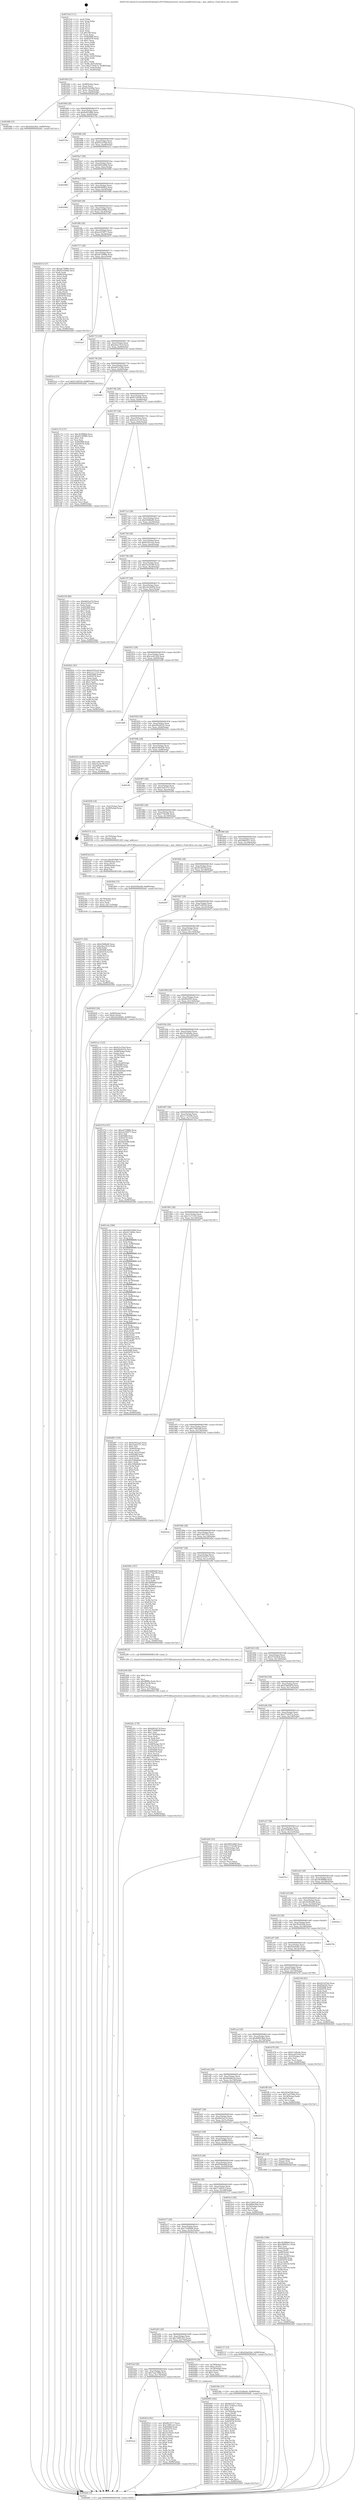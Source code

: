 digraph "0x4015e0" {
  label = "0x4015e0 (/mnt/c/Users/mathe/Desktop/tcc/POCII/binaries/extr_linuxsoundfirewirecmp.c_mpr_address_Final-ollvm.out::main(0))"
  labelloc = "t"
  node[shape=record]

  Entry [label="",width=0.3,height=0.3,shape=circle,fillcolor=black,style=filled]
  "0x40164f" [label="{
     0x40164f [32]\l
     | [instrs]\l
     &nbsp;&nbsp;0x40164f \<+6\>: mov -0x98(%rbp),%eax\l
     &nbsp;&nbsp;0x401655 \<+2\>: mov %eax,%ecx\l
     &nbsp;&nbsp;0x401657 \<+6\>: sub $0x831b568a,%ecx\l
     &nbsp;&nbsp;0x40165d \<+6\>: mov %eax,-0xac(%rbp)\l
     &nbsp;&nbsp;0x401663 \<+6\>: mov %ecx,-0xb0(%rbp)\l
     &nbsp;&nbsp;0x401669 \<+6\>: je 000000000040248f \<main+0xeaf\>\l
  }"]
  "0x40248f" [label="{
     0x40248f [15]\l
     | [instrs]\l
     &nbsp;&nbsp;0x40248f \<+10\>: movl $0x42bd24dc,-0x98(%rbp)\l
     &nbsp;&nbsp;0x402499 \<+5\>: jmp 0000000000402b81 \<main+0x15a1\>\l
  }"]
  "0x40166f" [label="{
     0x40166f [28]\l
     | [instrs]\l
     &nbsp;&nbsp;0x40166f \<+5\>: jmp 0000000000401674 \<main+0x94\>\l
     &nbsp;&nbsp;0x401674 \<+6\>: mov -0xac(%rbp),%eax\l
     &nbsp;&nbsp;0x40167a \<+5\>: sub $0x8e053d60,%eax\l
     &nbsp;&nbsp;0x40167f \<+6\>: mov %eax,-0xb4(%rbp)\l
     &nbsp;&nbsp;0x401685 \<+6\>: je 000000000040274a \<main+0x116a\>\l
  }"]
  Exit [label="",width=0.3,height=0.3,shape=circle,fillcolor=black,style=filled,peripheries=2]
  "0x40274a" [label="{
     0x40274a\l
  }", style=dashed]
  "0x40168b" [label="{
     0x40168b [28]\l
     | [instrs]\l
     &nbsp;&nbsp;0x40168b \<+5\>: jmp 0000000000401690 \<main+0xb0\>\l
     &nbsp;&nbsp;0x401690 \<+6\>: mov -0xac(%rbp),%eax\l
     &nbsp;&nbsp;0x401696 \<+5\>: sub $0x931ef7bd,%eax\l
     &nbsp;&nbsp;0x40169b \<+6\>: mov %eax,-0xb8(%rbp)\l
     &nbsp;&nbsp;0x4016a1 \<+6\>: je 0000000000402a1e \<main+0x143e\>\l
  }"]
  "0x402571" [label="{
     0x402571 [92]\l
     | [instrs]\l
     &nbsp;&nbsp;0x402571 \<+5\>: mov $0xb568fa60,%eax\l
     &nbsp;&nbsp;0x402576 \<+5\>: mov $0xa4ae141d,%edx\l
     &nbsp;&nbsp;0x40257b \<+3\>: xor %r8d,%r8d\l
     &nbsp;&nbsp;0x40257e \<+8\>: mov 0x405068,%r9d\l
     &nbsp;&nbsp;0x402586 \<+8\>: mov 0x405078,%r10d\l
     &nbsp;&nbsp;0x40258e \<+4\>: sub $0x1,%r8d\l
     &nbsp;&nbsp;0x402592 \<+3\>: mov %r9d,%r11d\l
     &nbsp;&nbsp;0x402595 \<+3\>: add %r8d,%r11d\l
     &nbsp;&nbsp;0x402598 \<+4\>: imul %r11d,%r9d\l
     &nbsp;&nbsp;0x40259c \<+4\>: and $0x1,%r9d\l
     &nbsp;&nbsp;0x4025a0 \<+4\>: cmp $0x0,%r9d\l
     &nbsp;&nbsp;0x4025a4 \<+3\>: sete %bl\l
     &nbsp;&nbsp;0x4025a7 \<+4\>: cmp $0xa,%r10d\l
     &nbsp;&nbsp;0x4025ab \<+4\>: setl %r14b\l
     &nbsp;&nbsp;0x4025af \<+3\>: mov %bl,%r15b\l
     &nbsp;&nbsp;0x4025b2 \<+3\>: and %r14b,%r15b\l
     &nbsp;&nbsp;0x4025b5 \<+3\>: xor %r14b,%bl\l
     &nbsp;&nbsp;0x4025b8 \<+3\>: or %bl,%r15b\l
     &nbsp;&nbsp;0x4025bb \<+4\>: test $0x1,%r15b\l
     &nbsp;&nbsp;0x4025bf \<+3\>: cmovne %edx,%eax\l
     &nbsp;&nbsp;0x4025c2 \<+6\>: mov %eax,-0x98(%rbp)\l
     &nbsp;&nbsp;0x4025c8 \<+5\>: jmp 0000000000402b81 \<main+0x15a1\>\l
  }"]
  "0x402a1e" [label="{
     0x402a1e\l
  }", style=dashed]
  "0x4016a7" [label="{
     0x4016a7 [28]\l
     | [instrs]\l
     &nbsp;&nbsp;0x4016a7 \<+5\>: jmp 00000000004016ac \<main+0xcc\>\l
     &nbsp;&nbsp;0x4016ac \<+6\>: mov -0xac(%rbp),%eax\l
     &nbsp;&nbsp;0x4016b2 \<+5\>: sub $0x94052666,%eax\l
     &nbsp;&nbsp;0x4016b7 \<+6\>: mov %eax,-0xbc(%rbp)\l
     &nbsp;&nbsp;0x4016bd \<+6\>: je 0000000000402948 \<main+0x1368\>\l
  }"]
  "0x40255c" [label="{
     0x40255c [21]\l
     | [instrs]\l
     &nbsp;&nbsp;0x40255c \<+4\>: mov -0x70(%rbp),%rcx\l
     &nbsp;&nbsp;0x402560 \<+3\>: mov (%rcx),%rcx\l
     &nbsp;&nbsp;0x402563 \<+3\>: mov %rcx,%rdi\l
     &nbsp;&nbsp;0x402566 \<+6\>: mov %eax,-0x17c(%rbp)\l
     &nbsp;&nbsp;0x40256c \<+5\>: call 0000000000401030 \<free@plt\>\l
     | [calls]\l
     &nbsp;&nbsp;0x401030 \{1\} (unknown)\l
  }"]
  "0x402948" [label="{
     0x402948\l
  }", style=dashed]
  "0x4016c3" [label="{
     0x4016c3 [28]\l
     | [instrs]\l
     &nbsp;&nbsp;0x4016c3 \<+5\>: jmp 00000000004016c8 \<main+0xe8\>\l
     &nbsp;&nbsp;0x4016c8 \<+6\>: mov -0xac(%rbp),%eax\l
     &nbsp;&nbsp;0x4016ce \<+5\>: sub $0x963640b2,%eax\l
     &nbsp;&nbsp;0x4016d3 \<+6\>: mov %eax,-0xc0(%rbp)\l
     &nbsp;&nbsp;0x4016d9 \<+6\>: je 000000000040298d \<main+0x13ad\>\l
  }"]
  "0x40253d" [label="{
     0x40253d [31]\l
     | [instrs]\l
     &nbsp;&nbsp;0x40253d \<+10\>: movabs $0x4030d6,%rdi\l
     &nbsp;&nbsp;0x402547 \<+4\>: mov -0x60(%rbp),%rcx\l
     &nbsp;&nbsp;0x40254b \<+3\>: mov %rax,(%rcx)\l
     &nbsp;&nbsp;0x40254e \<+4\>: mov -0x60(%rbp),%rax\l
     &nbsp;&nbsp;0x402552 \<+3\>: mov (%rax),%rsi\l
     &nbsp;&nbsp;0x402555 \<+2\>: mov $0x0,%al\l
     &nbsp;&nbsp;0x402557 \<+5\>: call 0000000000401040 \<printf@plt\>\l
     | [calls]\l
     &nbsp;&nbsp;0x401040 \{1\} (unknown)\l
  }"]
  "0x40298d" [label="{
     0x40298d\l
  }", style=dashed]
  "0x4016df" [label="{
     0x4016df [28]\l
     | [instrs]\l
     &nbsp;&nbsp;0x4016df \<+5\>: jmp 00000000004016e4 \<main+0x104\>\l
     &nbsp;&nbsp;0x4016e4 \<+6\>: mov -0xac(%rbp),%eax\l
     &nbsp;&nbsp;0x4016ea \<+5\>: sub $0x9de3d9bb,%eax\l
     &nbsp;&nbsp;0x4016ef \<+6\>: mov %eax,-0xc4(%rbp)\l
     &nbsp;&nbsp;0x4016f5 \<+6\>: je 0000000000401e63 \<main+0x883\>\l
  }"]
  "0x4022bc" [label="{
     0x4022bc [178]\l
     | [instrs]\l
     &nbsp;&nbsp;0x4022bc \<+5\>: mov $0x6443a27d,%ecx\l
     &nbsp;&nbsp;0x4022c1 \<+5\>: mov $0x716d0b9f,%edx\l
     &nbsp;&nbsp;0x4022c6 \<+3\>: mov $0x1,%sil\l
     &nbsp;&nbsp;0x4022c9 \<+6\>: mov -0x178(%rbp),%edi\l
     &nbsp;&nbsp;0x4022cf \<+3\>: imul %eax,%edi\l
     &nbsp;&nbsp;0x4022d2 \<+3\>: movslq %edi,%r8\l
     &nbsp;&nbsp;0x4022d5 \<+4\>: mov -0x70(%rbp),%r9\l
     &nbsp;&nbsp;0x4022d9 \<+3\>: mov (%r9),%r9\l
     &nbsp;&nbsp;0x4022dc \<+4\>: mov -0x68(%rbp),%r10\l
     &nbsp;&nbsp;0x4022e0 \<+3\>: movslq (%r10),%r10\l
     &nbsp;&nbsp;0x4022e3 \<+4\>: mov %r8,(%r9,%r10,8)\l
     &nbsp;&nbsp;0x4022e7 \<+7\>: mov 0x405068,%eax\l
     &nbsp;&nbsp;0x4022ee \<+7\>: mov 0x405078,%edi\l
     &nbsp;&nbsp;0x4022f5 \<+3\>: mov %eax,%r11d\l
     &nbsp;&nbsp;0x4022f8 \<+7\>: sub $0xea249858,%r11d\l
     &nbsp;&nbsp;0x4022ff \<+4\>: sub $0x1,%r11d\l
     &nbsp;&nbsp;0x402303 \<+7\>: add $0xea249858,%r11d\l
     &nbsp;&nbsp;0x40230a \<+4\>: imul %r11d,%eax\l
     &nbsp;&nbsp;0x40230e \<+3\>: and $0x1,%eax\l
     &nbsp;&nbsp;0x402311 \<+3\>: cmp $0x0,%eax\l
     &nbsp;&nbsp;0x402314 \<+3\>: sete %bl\l
     &nbsp;&nbsp;0x402317 \<+3\>: cmp $0xa,%edi\l
     &nbsp;&nbsp;0x40231a \<+4\>: setl %r14b\l
     &nbsp;&nbsp;0x40231e \<+3\>: mov %bl,%r15b\l
     &nbsp;&nbsp;0x402321 \<+4\>: xor $0xff,%r15b\l
     &nbsp;&nbsp;0x402325 \<+3\>: mov %r14b,%r12b\l
     &nbsp;&nbsp;0x402328 \<+4\>: xor $0xff,%r12b\l
     &nbsp;&nbsp;0x40232c \<+4\>: xor $0x0,%sil\l
     &nbsp;&nbsp;0x402330 \<+3\>: mov %r15b,%r13b\l
     &nbsp;&nbsp;0x402333 \<+4\>: and $0x0,%r13b\l
     &nbsp;&nbsp;0x402337 \<+3\>: and %sil,%bl\l
     &nbsp;&nbsp;0x40233a \<+3\>: mov %r12b,%al\l
     &nbsp;&nbsp;0x40233d \<+2\>: and $0x0,%al\l
     &nbsp;&nbsp;0x40233f \<+3\>: and %sil,%r14b\l
     &nbsp;&nbsp;0x402342 \<+3\>: or %bl,%r13b\l
     &nbsp;&nbsp;0x402345 \<+3\>: or %r14b,%al\l
     &nbsp;&nbsp;0x402348 \<+3\>: xor %al,%r13b\l
     &nbsp;&nbsp;0x40234b \<+3\>: or %r12b,%r15b\l
     &nbsp;&nbsp;0x40234e \<+4\>: xor $0xff,%r15b\l
     &nbsp;&nbsp;0x402352 \<+4\>: or $0x0,%sil\l
     &nbsp;&nbsp;0x402356 \<+3\>: and %sil,%r15b\l
     &nbsp;&nbsp;0x402359 \<+3\>: or %r15b,%r13b\l
     &nbsp;&nbsp;0x40235c \<+4\>: test $0x1,%r13b\l
     &nbsp;&nbsp;0x402360 \<+3\>: cmovne %edx,%ecx\l
     &nbsp;&nbsp;0x402363 \<+6\>: mov %ecx,-0x98(%rbp)\l
     &nbsp;&nbsp;0x402369 \<+5\>: jmp 0000000000402b81 \<main+0x15a1\>\l
  }"]
  "0x401e63" [label="{
     0x401e63\l
  }", style=dashed]
  "0x4016fb" [label="{
     0x4016fb [28]\l
     | [instrs]\l
     &nbsp;&nbsp;0x4016fb \<+5\>: jmp 0000000000401700 \<main+0x120\>\l
     &nbsp;&nbsp;0x401700 \<+6\>: mov -0xac(%rbp),%eax\l
     &nbsp;&nbsp;0x401706 \<+5\>: sub $0xa2255877,%eax\l
     &nbsp;&nbsp;0x40170b \<+6\>: mov %eax,-0xc8(%rbp)\l
     &nbsp;&nbsp;0x401711 \<+6\>: je 0000000000402410 \<main+0xe30\>\l
  }"]
  "0x402294" [label="{
     0x402294 [40]\l
     | [instrs]\l
     &nbsp;&nbsp;0x402294 \<+5\>: mov $0x2,%ecx\l
     &nbsp;&nbsp;0x402299 \<+1\>: cltd\l
     &nbsp;&nbsp;0x40229a \<+2\>: idiv %ecx\l
     &nbsp;&nbsp;0x40229c \<+6\>: imul $0xfffffffe,%edx,%ecx\l
     &nbsp;&nbsp;0x4022a2 \<+6\>: sub $0xe5ee38,%ecx\l
     &nbsp;&nbsp;0x4022a8 \<+3\>: add $0x1,%ecx\l
     &nbsp;&nbsp;0x4022ab \<+6\>: add $0xe5ee38,%ecx\l
     &nbsp;&nbsp;0x4022b1 \<+6\>: mov %ecx,-0x178(%rbp)\l
     &nbsp;&nbsp;0x4022b7 \<+5\>: call 0000000000401160 \<next_i\>\l
     | [calls]\l
     &nbsp;&nbsp;0x401160 \{1\} (/mnt/c/Users/mathe/Desktop/tcc/POCII/binaries/extr_linuxsoundfirewirecmp.c_mpr_address_Final-ollvm.out::next_i)\l
  }"]
  "0x402410" [label="{
     0x402410 [127]\l
     | [instrs]\l
     &nbsp;&nbsp;0x402410 \<+5\>: mov $0xa473086b,%eax\l
     &nbsp;&nbsp;0x402415 \<+5\>: mov $0x831b568a,%ecx\l
     &nbsp;&nbsp;0x40241a \<+2\>: xor %edx,%edx\l
     &nbsp;&nbsp;0x40241c \<+4\>: mov -0x68(%rbp),%rsi\l
     &nbsp;&nbsp;0x402420 \<+2\>: mov (%rsi),%edi\l
     &nbsp;&nbsp;0x402422 \<+3\>: mov %edx,%r8d\l
     &nbsp;&nbsp;0x402425 \<+3\>: sub %edi,%r8d\l
     &nbsp;&nbsp;0x402428 \<+2\>: mov %edx,%edi\l
     &nbsp;&nbsp;0x40242a \<+3\>: sub $0x1,%edi\l
     &nbsp;&nbsp;0x40242d \<+3\>: add %edi,%r8d\l
     &nbsp;&nbsp;0x402430 \<+3\>: sub %r8d,%edx\l
     &nbsp;&nbsp;0x402433 \<+4\>: mov -0x68(%rbp),%rsi\l
     &nbsp;&nbsp;0x402437 \<+2\>: mov %edx,(%rsi)\l
     &nbsp;&nbsp;0x402439 \<+7\>: mov 0x405068,%edx\l
     &nbsp;&nbsp;0x402440 \<+7\>: mov 0x405078,%edi\l
     &nbsp;&nbsp;0x402447 \<+3\>: mov %edx,%r8d\l
     &nbsp;&nbsp;0x40244a \<+7\>: add $0xe1692ff5,%r8d\l
     &nbsp;&nbsp;0x402451 \<+4\>: sub $0x1,%r8d\l
     &nbsp;&nbsp;0x402455 \<+7\>: sub $0xe1692ff5,%r8d\l
     &nbsp;&nbsp;0x40245c \<+4\>: imul %r8d,%edx\l
     &nbsp;&nbsp;0x402460 \<+3\>: and $0x1,%edx\l
     &nbsp;&nbsp;0x402463 \<+3\>: cmp $0x0,%edx\l
     &nbsp;&nbsp;0x402466 \<+4\>: sete %r9b\l
     &nbsp;&nbsp;0x40246a \<+3\>: cmp $0xa,%edi\l
     &nbsp;&nbsp;0x40246d \<+4\>: setl %r10b\l
     &nbsp;&nbsp;0x402471 \<+3\>: mov %r9b,%r11b\l
     &nbsp;&nbsp;0x402474 \<+3\>: and %r10b,%r11b\l
     &nbsp;&nbsp;0x402477 \<+3\>: xor %r10b,%r9b\l
     &nbsp;&nbsp;0x40247a \<+3\>: or %r9b,%r11b\l
     &nbsp;&nbsp;0x40247d \<+4\>: test $0x1,%r11b\l
     &nbsp;&nbsp;0x402481 \<+3\>: cmovne %ecx,%eax\l
     &nbsp;&nbsp;0x402484 \<+6\>: mov %eax,-0x98(%rbp)\l
     &nbsp;&nbsp;0x40248a \<+5\>: jmp 0000000000402b81 \<main+0x15a1\>\l
  }"]
  "0x401717" [label="{
     0x401717 [28]\l
     | [instrs]\l
     &nbsp;&nbsp;0x401717 \<+5\>: jmp 000000000040171c \<main+0x13c\>\l
     &nbsp;&nbsp;0x40171c \<+6\>: mov -0xac(%rbp),%eax\l
     &nbsp;&nbsp;0x401722 \<+5\>: sub $0xa473086b,%eax\l
     &nbsp;&nbsp;0x401727 \<+6\>: mov %eax,-0xcc(%rbp)\l
     &nbsp;&nbsp;0x40172d \<+6\>: je 0000000000402aa1 \<main+0x14c1\>\l
  }"]
  "0x402095" [label="{
     0x402095 [162]\l
     | [instrs]\l
     &nbsp;&nbsp;0x402095 \<+5\>: mov $0x6623277,%ecx\l
     &nbsp;&nbsp;0x40209a \<+5\>: mov $0x712d03c3,%edx\l
     &nbsp;&nbsp;0x40209f \<+3\>: mov $0x1,%sil\l
     &nbsp;&nbsp;0x4020a2 \<+3\>: xor %r8d,%r8d\l
     &nbsp;&nbsp;0x4020a5 \<+4\>: mov -0x70(%rbp),%rdi\l
     &nbsp;&nbsp;0x4020a9 \<+3\>: mov %rax,(%rdi)\l
     &nbsp;&nbsp;0x4020ac \<+4\>: mov -0x68(%rbp),%rax\l
     &nbsp;&nbsp;0x4020b0 \<+6\>: movl $0x0,(%rax)\l
     &nbsp;&nbsp;0x4020b6 \<+8\>: mov 0x405068,%r9d\l
     &nbsp;&nbsp;0x4020be \<+8\>: mov 0x405078,%r10d\l
     &nbsp;&nbsp;0x4020c6 \<+4\>: sub $0x1,%r8d\l
     &nbsp;&nbsp;0x4020ca \<+3\>: mov %r9d,%r11d\l
     &nbsp;&nbsp;0x4020cd \<+3\>: add %r8d,%r11d\l
     &nbsp;&nbsp;0x4020d0 \<+4\>: imul %r11d,%r9d\l
     &nbsp;&nbsp;0x4020d4 \<+4\>: and $0x1,%r9d\l
     &nbsp;&nbsp;0x4020d8 \<+4\>: cmp $0x0,%r9d\l
     &nbsp;&nbsp;0x4020dc \<+3\>: sete %bl\l
     &nbsp;&nbsp;0x4020df \<+4\>: cmp $0xa,%r10d\l
     &nbsp;&nbsp;0x4020e3 \<+4\>: setl %r14b\l
     &nbsp;&nbsp;0x4020e7 \<+3\>: mov %bl,%r15b\l
     &nbsp;&nbsp;0x4020ea \<+4\>: xor $0xff,%r15b\l
     &nbsp;&nbsp;0x4020ee \<+3\>: mov %r14b,%r12b\l
     &nbsp;&nbsp;0x4020f1 \<+4\>: xor $0xff,%r12b\l
     &nbsp;&nbsp;0x4020f5 \<+4\>: xor $0x1,%sil\l
     &nbsp;&nbsp;0x4020f9 \<+3\>: mov %r15b,%r13b\l
     &nbsp;&nbsp;0x4020fc \<+4\>: and $0xff,%r13b\l
     &nbsp;&nbsp;0x402100 \<+3\>: and %sil,%bl\l
     &nbsp;&nbsp;0x402103 \<+3\>: mov %r12b,%al\l
     &nbsp;&nbsp;0x402106 \<+2\>: and $0xff,%al\l
     &nbsp;&nbsp;0x402108 \<+3\>: and %sil,%r14b\l
     &nbsp;&nbsp;0x40210b \<+3\>: or %bl,%r13b\l
     &nbsp;&nbsp;0x40210e \<+3\>: or %r14b,%al\l
     &nbsp;&nbsp;0x402111 \<+3\>: xor %al,%r13b\l
     &nbsp;&nbsp;0x402114 \<+3\>: or %r12b,%r15b\l
     &nbsp;&nbsp;0x402117 \<+4\>: xor $0xff,%r15b\l
     &nbsp;&nbsp;0x40211b \<+4\>: or $0x1,%sil\l
     &nbsp;&nbsp;0x40211f \<+3\>: and %sil,%r15b\l
     &nbsp;&nbsp;0x402122 \<+3\>: or %r15b,%r13b\l
     &nbsp;&nbsp;0x402125 \<+4\>: test $0x1,%r13b\l
     &nbsp;&nbsp;0x402129 \<+3\>: cmovne %edx,%ecx\l
     &nbsp;&nbsp;0x40212c \<+6\>: mov %ecx,-0x98(%rbp)\l
     &nbsp;&nbsp;0x402132 \<+5\>: jmp 0000000000402b81 \<main+0x15a1\>\l
  }"]
  "0x402aa1" [label="{
     0x402aa1\l
  }", style=dashed]
  "0x401733" [label="{
     0x401733 [28]\l
     | [instrs]\l
     &nbsp;&nbsp;0x401733 \<+5\>: jmp 0000000000401738 \<main+0x158\>\l
     &nbsp;&nbsp;0x401738 \<+6\>: mov -0xac(%rbp),%eax\l
     &nbsp;&nbsp;0x40173e \<+5\>: sub $0xa4ae141d,%eax\l
     &nbsp;&nbsp;0x401743 \<+6\>: mov %eax,-0xd0(%rbp)\l
     &nbsp;&nbsp;0x401749 \<+6\>: je 00000000004025cd \<main+0xfed\>\l
  }"]
  "0x401bcb" [label="{
     0x401bcb\l
  }", style=dashed]
  "0x4025cd" [label="{
     0x4025cd [15]\l
     | [instrs]\l
     &nbsp;&nbsp;0x4025cd \<+10\>: movl $0xf7cd055d,-0x98(%rbp)\l
     &nbsp;&nbsp;0x4025d7 \<+5\>: jmp 0000000000402b81 \<main+0x15a1\>\l
  }"]
  "0x40174f" [label="{
     0x40174f [28]\l
     | [instrs]\l
     &nbsp;&nbsp;0x40174f \<+5\>: jmp 0000000000401754 \<main+0x174\>\l
     &nbsp;&nbsp;0x401754 \<+6\>: mov -0xac(%rbp),%eax\l
     &nbsp;&nbsp;0x40175a \<+5\>: sub $0xa83523d0,%eax\l
     &nbsp;&nbsp;0x40175f \<+6\>: mov %eax,-0xd4(%rbp)\l
     &nbsp;&nbsp;0x401765 \<+6\>: je 000000000040280c \<main+0x122c\>\l
  }"]
  "0x40201d" [label="{
     0x40201d [91]\l
     | [instrs]\l
     &nbsp;&nbsp;0x40201d \<+5\>: mov $0x6623277,%eax\l
     &nbsp;&nbsp;0x402022 \<+5\>: mov $0x72881223,%ecx\l
     &nbsp;&nbsp;0x402027 \<+7\>: mov 0x405068,%edx\l
     &nbsp;&nbsp;0x40202e \<+7\>: mov 0x405078,%esi\l
     &nbsp;&nbsp;0x402035 \<+2\>: mov %edx,%edi\l
     &nbsp;&nbsp;0x402037 \<+6\>: add $0xcfc54e02,%edi\l
     &nbsp;&nbsp;0x40203d \<+3\>: sub $0x1,%edi\l
     &nbsp;&nbsp;0x402040 \<+6\>: sub $0xcfc54e02,%edi\l
     &nbsp;&nbsp;0x402046 \<+3\>: imul %edi,%edx\l
     &nbsp;&nbsp;0x402049 \<+3\>: and $0x1,%edx\l
     &nbsp;&nbsp;0x40204c \<+3\>: cmp $0x0,%edx\l
     &nbsp;&nbsp;0x40204f \<+4\>: sete %r8b\l
     &nbsp;&nbsp;0x402053 \<+3\>: cmp $0xa,%esi\l
     &nbsp;&nbsp;0x402056 \<+4\>: setl %r9b\l
     &nbsp;&nbsp;0x40205a \<+3\>: mov %r8b,%r10b\l
     &nbsp;&nbsp;0x40205d \<+3\>: and %r9b,%r10b\l
     &nbsp;&nbsp;0x402060 \<+3\>: xor %r9b,%r8b\l
     &nbsp;&nbsp;0x402063 \<+3\>: or %r8b,%r10b\l
     &nbsp;&nbsp;0x402066 \<+4\>: test $0x1,%r10b\l
     &nbsp;&nbsp;0x40206a \<+3\>: cmovne %ecx,%eax\l
     &nbsp;&nbsp;0x40206d \<+6\>: mov %eax,-0x98(%rbp)\l
     &nbsp;&nbsp;0x402073 \<+5\>: jmp 0000000000402b81 \<main+0x15a1\>\l
  }"]
  "0x40280c" [label="{
     0x40280c\l
  }", style=dashed]
  "0x40176b" [label="{
     0x40176b [28]\l
     | [instrs]\l
     &nbsp;&nbsp;0x40176b \<+5\>: jmp 0000000000401770 \<main+0x190\>\l
     &nbsp;&nbsp;0x401770 \<+6\>: mov -0xac(%rbp),%eax\l
     &nbsp;&nbsp;0x401776 \<+5\>: sub $0xb11d0c8e,%eax\l
     &nbsp;&nbsp;0x40177b \<+6\>: mov %eax,-0xd8(%rbp)\l
     &nbsp;&nbsp;0x401781 \<+6\>: je 0000000000401e72 \<main+0x892\>\l
  }"]
  "0x401baf" [label="{
     0x401baf [28]\l
     | [instrs]\l
     &nbsp;&nbsp;0x401baf \<+5\>: jmp 0000000000401bb4 \<main+0x5d4\>\l
     &nbsp;&nbsp;0x401bb4 \<+6\>: mov -0xac(%rbp),%eax\l
     &nbsp;&nbsp;0x401bba \<+5\>: sub $0x7aa5700b,%eax\l
     &nbsp;&nbsp;0x401bbf \<+6\>: mov %eax,-0x174(%rbp)\l
     &nbsp;&nbsp;0x401bc5 \<+6\>: je 000000000040201d \<main+0xa3d\>\l
  }"]
  "0x401e72" [label="{
     0x401e72 [137]\l
     | [instrs]\l
     &nbsp;&nbsp;0x401e72 \<+5\>: mov $0x3638f8b8,%eax\l
     &nbsp;&nbsp;0x401e77 \<+5\>: mov $0x65149980,%ecx\l
     &nbsp;&nbsp;0x401e7c \<+2\>: mov $0x1,%dl\l
     &nbsp;&nbsp;0x401e7e \<+2\>: xor %esi,%esi\l
     &nbsp;&nbsp;0x401e80 \<+7\>: mov 0x405068,%edi\l
     &nbsp;&nbsp;0x401e87 \<+8\>: mov 0x405078,%r8d\l
     &nbsp;&nbsp;0x401e8f \<+3\>: sub $0x1,%esi\l
     &nbsp;&nbsp;0x401e92 \<+3\>: mov %edi,%r9d\l
     &nbsp;&nbsp;0x401e95 \<+3\>: add %esi,%r9d\l
     &nbsp;&nbsp;0x401e98 \<+4\>: imul %r9d,%edi\l
     &nbsp;&nbsp;0x401e9c \<+3\>: and $0x1,%edi\l
     &nbsp;&nbsp;0x401e9f \<+3\>: cmp $0x0,%edi\l
     &nbsp;&nbsp;0x401ea2 \<+4\>: sete %r10b\l
     &nbsp;&nbsp;0x401ea6 \<+4\>: cmp $0xa,%r8d\l
     &nbsp;&nbsp;0x401eaa \<+4\>: setl %r11b\l
     &nbsp;&nbsp;0x401eae \<+3\>: mov %r10b,%bl\l
     &nbsp;&nbsp;0x401eb1 \<+3\>: xor $0xff,%bl\l
     &nbsp;&nbsp;0x401eb4 \<+3\>: mov %r11b,%r14b\l
     &nbsp;&nbsp;0x401eb7 \<+4\>: xor $0xff,%r14b\l
     &nbsp;&nbsp;0x401ebb \<+3\>: xor $0x1,%dl\l
     &nbsp;&nbsp;0x401ebe \<+3\>: mov %bl,%r15b\l
     &nbsp;&nbsp;0x401ec1 \<+4\>: and $0xff,%r15b\l
     &nbsp;&nbsp;0x401ec5 \<+3\>: and %dl,%r10b\l
     &nbsp;&nbsp;0x401ec8 \<+3\>: mov %r14b,%r12b\l
     &nbsp;&nbsp;0x401ecb \<+4\>: and $0xff,%r12b\l
     &nbsp;&nbsp;0x401ecf \<+3\>: and %dl,%r11b\l
     &nbsp;&nbsp;0x401ed2 \<+3\>: or %r10b,%r15b\l
     &nbsp;&nbsp;0x401ed5 \<+3\>: or %r11b,%r12b\l
     &nbsp;&nbsp;0x401ed8 \<+3\>: xor %r12b,%r15b\l
     &nbsp;&nbsp;0x401edb \<+3\>: or %r14b,%bl\l
     &nbsp;&nbsp;0x401ede \<+3\>: xor $0xff,%bl\l
     &nbsp;&nbsp;0x401ee1 \<+3\>: or $0x1,%dl\l
     &nbsp;&nbsp;0x401ee4 \<+2\>: and %dl,%bl\l
     &nbsp;&nbsp;0x401ee6 \<+3\>: or %bl,%r15b\l
     &nbsp;&nbsp;0x401ee9 \<+4\>: test $0x1,%r15b\l
     &nbsp;&nbsp;0x401eed \<+3\>: cmovne %ecx,%eax\l
     &nbsp;&nbsp;0x401ef0 \<+6\>: mov %eax,-0x98(%rbp)\l
     &nbsp;&nbsp;0x401ef6 \<+5\>: jmp 0000000000402b81 \<main+0x15a1\>\l
  }"]
  "0x401787" [label="{
     0x401787 [28]\l
     | [instrs]\l
     &nbsp;&nbsp;0x401787 \<+5\>: jmp 000000000040178c \<main+0x1ac\>\l
     &nbsp;&nbsp;0x40178c \<+6\>: mov -0xac(%rbp),%eax\l
     &nbsp;&nbsp;0x401792 \<+5\>: sub $0xb3a3ccc8,%eax\l
     &nbsp;&nbsp;0x401797 \<+6\>: mov %eax,-0xdc(%rbp)\l
     &nbsp;&nbsp;0x40179d \<+6\>: je 000000000040263d \<main+0x105d\>\l
  }"]
  "0x402078" [label="{
     0x402078 [29]\l
     | [instrs]\l
     &nbsp;&nbsp;0x402078 \<+4\>: mov -0x78(%rbp),%rax\l
     &nbsp;&nbsp;0x40207c \<+6\>: movl $0x1,(%rax)\l
     &nbsp;&nbsp;0x402082 \<+4\>: mov -0x78(%rbp),%rax\l
     &nbsp;&nbsp;0x402086 \<+3\>: movslq (%rax),%rax\l
     &nbsp;&nbsp;0x402089 \<+4\>: shl $0x3,%rax\l
     &nbsp;&nbsp;0x40208d \<+3\>: mov %rax,%rdi\l
     &nbsp;&nbsp;0x402090 \<+5\>: call 0000000000401050 \<malloc@plt\>\l
     | [calls]\l
     &nbsp;&nbsp;0x401050 \{1\} (unknown)\l
  }"]
  "0x40263d" [label="{
     0x40263d\l
  }", style=dashed]
  "0x4017a3" [label="{
     0x4017a3 [28]\l
     | [instrs]\l
     &nbsp;&nbsp;0x4017a3 \<+5\>: jmp 00000000004017a8 \<main+0x1c8\>\l
     &nbsp;&nbsp;0x4017a8 \<+6\>: mov -0xac(%rbp),%eax\l
     &nbsp;&nbsp;0x4017ae \<+5\>: sub $0xb568fa60,%eax\l
     &nbsp;&nbsp;0x4017b3 \<+6\>: mov %eax,-0xe0(%rbp)\l
     &nbsp;&nbsp;0x4017b9 \<+6\>: je 0000000000402acb \<main+0x14eb\>\l
  }"]
  "0x401b93" [label="{
     0x401b93 [28]\l
     | [instrs]\l
     &nbsp;&nbsp;0x401b93 \<+5\>: jmp 0000000000401b98 \<main+0x5b8\>\l
     &nbsp;&nbsp;0x401b98 \<+6\>: mov -0xac(%rbp),%eax\l
     &nbsp;&nbsp;0x401b9e \<+5\>: sub $0x72881223,%eax\l
     &nbsp;&nbsp;0x401ba3 \<+6\>: mov %eax,-0x170(%rbp)\l
     &nbsp;&nbsp;0x401ba9 \<+6\>: je 0000000000402078 \<main+0xa98\>\l
  }"]
  "0x402acb" [label="{
     0x402acb\l
  }", style=dashed]
  "0x4017bf" [label="{
     0x4017bf [28]\l
     | [instrs]\l
     &nbsp;&nbsp;0x4017bf \<+5\>: jmp 00000000004017c4 \<main+0x1e4\>\l
     &nbsp;&nbsp;0x4017c4 \<+6\>: mov -0xac(%rbp),%eax\l
     &nbsp;&nbsp;0x4017ca \<+5\>: sub $0xbc053ca5,%eax\l
     &nbsp;&nbsp;0x4017cf \<+6\>: mov %eax,-0xe4(%rbp)\l
     &nbsp;&nbsp;0x4017d5 \<+6\>: je 0000000000402b69 \<main+0x1589\>\l
  }"]
  "0x40236e" [label="{
     0x40236e [15]\l
     | [instrs]\l
     &nbsp;&nbsp;0x40236e \<+10\>: movl $0x103d0a0a,-0x98(%rbp)\l
     &nbsp;&nbsp;0x402378 \<+5\>: jmp 0000000000402b81 \<main+0x15a1\>\l
  }"]
  "0x402b69" [label="{
     0x402b69\l
  }", style=dashed]
  "0x4017db" [label="{
     0x4017db [28]\l
     | [instrs]\l
     &nbsp;&nbsp;0x4017db \<+5\>: jmp 00000000004017e0 \<main+0x200\>\l
     &nbsp;&nbsp;0x4017e0 \<+6\>: mov -0xac(%rbp),%eax\l
     &nbsp;&nbsp;0x4017e6 \<+5\>: sub $0xc5a34c99,%eax\l
     &nbsp;&nbsp;0x4017eb \<+6\>: mov %eax,-0xe8(%rbp)\l
     &nbsp;&nbsp;0x4017f1 \<+6\>: je 0000000000402239 \<main+0xc59\>\l
  }"]
  "0x401b77" [label="{
     0x401b77 [28]\l
     | [instrs]\l
     &nbsp;&nbsp;0x401b77 \<+5\>: jmp 0000000000401b7c \<main+0x59c\>\l
     &nbsp;&nbsp;0x401b7c \<+6\>: mov -0xac(%rbp),%eax\l
     &nbsp;&nbsp;0x401b82 \<+5\>: sub $0x716d0b9f,%eax\l
     &nbsp;&nbsp;0x401b87 \<+6\>: mov %eax,-0x16c(%rbp)\l
     &nbsp;&nbsp;0x401b8d \<+6\>: je 000000000040236e \<main+0xd8e\>\l
  }"]
  "0x402239" [label="{
     0x402239 [86]\l
     | [instrs]\l
     &nbsp;&nbsp;0x402239 \<+5\>: mov $0x6443a27d,%eax\l
     &nbsp;&nbsp;0x40223e \<+5\>: mov $0x22101b77,%ecx\l
     &nbsp;&nbsp;0x402243 \<+2\>: xor %edx,%edx\l
     &nbsp;&nbsp;0x402245 \<+7\>: mov 0x405068,%esi\l
     &nbsp;&nbsp;0x40224c \<+7\>: mov 0x405078,%edi\l
     &nbsp;&nbsp;0x402253 \<+3\>: sub $0x1,%edx\l
     &nbsp;&nbsp;0x402256 \<+3\>: mov %esi,%r8d\l
     &nbsp;&nbsp;0x402259 \<+3\>: add %edx,%r8d\l
     &nbsp;&nbsp;0x40225c \<+4\>: imul %r8d,%esi\l
     &nbsp;&nbsp;0x402260 \<+3\>: and $0x1,%esi\l
     &nbsp;&nbsp;0x402263 \<+3\>: cmp $0x0,%esi\l
     &nbsp;&nbsp;0x402266 \<+4\>: sete %r9b\l
     &nbsp;&nbsp;0x40226a \<+3\>: cmp $0xa,%edi\l
     &nbsp;&nbsp;0x40226d \<+4\>: setl %r10b\l
     &nbsp;&nbsp;0x402271 \<+3\>: mov %r9b,%r11b\l
     &nbsp;&nbsp;0x402274 \<+3\>: and %r10b,%r11b\l
     &nbsp;&nbsp;0x402277 \<+3\>: xor %r10b,%r9b\l
     &nbsp;&nbsp;0x40227a \<+3\>: or %r9b,%r11b\l
     &nbsp;&nbsp;0x40227d \<+4\>: test $0x1,%r11b\l
     &nbsp;&nbsp;0x402281 \<+3\>: cmovne %ecx,%eax\l
     &nbsp;&nbsp;0x402284 \<+6\>: mov %eax,-0x98(%rbp)\l
     &nbsp;&nbsp;0x40228a \<+5\>: jmp 0000000000402b81 \<main+0x15a1\>\l
  }"]
  "0x4017f7" [label="{
     0x4017f7 [28]\l
     | [instrs]\l
     &nbsp;&nbsp;0x4017f7 \<+5\>: jmp 00000000004017fc \<main+0x21c\>\l
     &nbsp;&nbsp;0x4017fc \<+6\>: mov -0xac(%rbp),%eax\l
     &nbsp;&nbsp;0x401802 \<+5\>: sub $0xc6d34d04,%eax\l
     &nbsp;&nbsp;0x401807 \<+6\>: mov %eax,-0xec(%rbp)\l
     &nbsp;&nbsp;0x40180d \<+6\>: je 000000000040283c \<main+0x125c\>\l
  }"]
  "0x402137" [label="{
     0x402137 [15]\l
     | [instrs]\l
     &nbsp;&nbsp;0x402137 \<+10\>: movl $0x42bd24dc,-0x98(%rbp)\l
     &nbsp;&nbsp;0x402141 \<+5\>: jmp 0000000000402b81 \<main+0x15a1\>\l
  }"]
  "0x40283c" [label="{
     0x40283c [91]\l
     | [instrs]\l
     &nbsp;&nbsp;0x40283c \<+5\>: mov $0xbc053ca5,%eax\l
     &nbsp;&nbsp;0x402841 \<+5\>: mov $0x11e71335,%ecx\l
     &nbsp;&nbsp;0x402846 \<+7\>: mov 0x405068,%edx\l
     &nbsp;&nbsp;0x40284d \<+7\>: mov 0x405078,%esi\l
     &nbsp;&nbsp;0x402854 \<+2\>: mov %edx,%edi\l
     &nbsp;&nbsp;0x402856 \<+6\>: sub $0x2169559c,%edi\l
     &nbsp;&nbsp;0x40285c \<+3\>: sub $0x1,%edi\l
     &nbsp;&nbsp;0x40285f \<+6\>: add $0x2169559c,%edi\l
     &nbsp;&nbsp;0x402865 \<+3\>: imul %edi,%edx\l
     &nbsp;&nbsp;0x402868 \<+3\>: and $0x1,%edx\l
     &nbsp;&nbsp;0x40286b \<+3\>: cmp $0x0,%edx\l
     &nbsp;&nbsp;0x40286e \<+4\>: sete %r8b\l
     &nbsp;&nbsp;0x402872 \<+3\>: cmp $0xa,%esi\l
     &nbsp;&nbsp;0x402875 \<+4\>: setl %r9b\l
     &nbsp;&nbsp;0x402879 \<+3\>: mov %r8b,%r10b\l
     &nbsp;&nbsp;0x40287c \<+3\>: and %r9b,%r10b\l
     &nbsp;&nbsp;0x40287f \<+3\>: xor %r9b,%r8b\l
     &nbsp;&nbsp;0x402882 \<+3\>: or %r8b,%r10b\l
     &nbsp;&nbsp;0x402885 \<+4\>: test $0x1,%r10b\l
     &nbsp;&nbsp;0x402889 \<+3\>: cmovne %ecx,%eax\l
     &nbsp;&nbsp;0x40288c \<+6\>: mov %eax,-0x98(%rbp)\l
     &nbsp;&nbsp;0x402892 \<+5\>: jmp 0000000000402b81 \<main+0x15a1\>\l
  }"]
  "0x401813" [label="{
     0x401813 [28]\l
     | [instrs]\l
     &nbsp;&nbsp;0x401813 \<+5\>: jmp 0000000000401818 \<main+0x238\>\l
     &nbsp;&nbsp;0x401818 \<+6\>: mov -0xac(%rbp),%eax\l
     &nbsp;&nbsp;0x40181e \<+5\>: sub $0xcea93164,%eax\l
     &nbsp;&nbsp;0x401823 \<+6\>: mov %eax,-0xf0(%rbp)\l
     &nbsp;&nbsp;0x401829 \<+6\>: je 0000000000401d96 \<main+0x7b6\>\l
  }"]
  "0x401b5b" [label="{
     0x401b5b [28]\l
     | [instrs]\l
     &nbsp;&nbsp;0x401b5b \<+5\>: jmp 0000000000401b60 \<main+0x580\>\l
     &nbsp;&nbsp;0x401b60 \<+6\>: mov -0xac(%rbp),%eax\l
     &nbsp;&nbsp;0x401b66 \<+5\>: sub $0x712d03c3,%eax\l
     &nbsp;&nbsp;0x401b6b \<+6\>: mov %eax,-0x168(%rbp)\l
     &nbsp;&nbsp;0x401b71 \<+6\>: je 0000000000402137 \<main+0xb57\>\l
  }"]
  "0x401d96" [label="{
     0x401d96\l
  }", style=dashed]
  "0x40182f" [label="{
     0x40182f [28]\l
     | [instrs]\l
     &nbsp;&nbsp;0x40182f \<+5\>: jmp 0000000000401834 \<main+0x254\>\l
     &nbsp;&nbsp;0x401834 \<+6\>: mov -0xac(%rbp),%eax\l
     &nbsp;&nbsp;0x40183a \<+5\>: sub $0xd5b2651b,%eax\l
     &nbsp;&nbsp;0x40183f \<+6\>: mov %eax,-0xf4(%rbp)\l
     &nbsp;&nbsp;0x401845 \<+6\>: je 000000000040221b \<main+0xc3b\>\l
  }"]
  "0x401fc3" [label="{
     0x401fc3 [30]\l
     | [instrs]\l
     &nbsp;&nbsp;0x401fc3 \<+5\>: mov $0x335663c8,%eax\l
     &nbsp;&nbsp;0x401fc8 \<+5\>: mov $0x4680c9b6,%ecx\l
     &nbsp;&nbsp;0x401fcd \<+3\>: mov -0x34(%rbp),%edx\l
     &nbsp;&nbsp;0x401fd0 \<+3\>: cmp $0x1,%edx\l
     &nbsp;&nbsp;0x401fd3 \<+3\>: cmovl %ecx,%eax\l
     &nbsp;&nbsp;0x401fd6 \<+6\>: mov %eax,-0x98(%rbp)\l
     &nbsp;&nbsp;0x401fdc \<+5\>: jmp 0000000000402b81 \<main+0x15a1\>\l
  }"]
  "0x40221b" [label="{
     0x40221b [30]\l
     | [instrs]\l
     &nbsp;&nbsp;0x40221b \<+5\>: mov $0x1c6b7552,%eax\l
     &nbsp;&nbsp;0x402220 \<+5\>: mov $0xc5a34c99,%ecx\l
     &nbsp;&nbsp;0x402225 \<+3\>: mov -0x2d(%rbp),%dl\l
     &nbsp;&nbsp;0x402228 \<+3\>: test $0x1,%dl\l
     &nbsp;&nbsp;0x40222b \<+3\>: cmovne %ecx,%eax\l
     &nbsp;&nbsp;0x40222e \<+6\>: mov %eax,-0x98(%rbp)\l
     &nbsp;&nbsp;0x402234 \<+5\>: jmp 0000000000402b81 \<main+0x15a1\>\l
  }"]
  "0x40184b" [label="{
     0x40184b [28]\l
     | [instrs]\l
     &nbsp;&nbsp;0x40184b \<+5\>: jmp 0000000000401850 \<main+0x270\>\l
     &nbsp;&nbsp;0x401850 \<+6\>: mov -0xac(%rbp),%eax\l
     &nbsp;&nbsp;0x401856 \<+5\>: sub $0xda382030,%eax\l
     &nbsp;&nbsp;0x40185b \<+6\>: mov %eax,-0xf8(%rbp)\l
     &nbsp;&nbsp;0x401861 \<+6\>: je 0000000000401df1 \<main+0x811\>\l
  }"]
  "0x401f0e" [label="{
     0x401f0e [166]\l
     | [instrs]\l
     &nbsp;&nbsp;0x401f0e \<+5\>: mov $0x3638f8b8,%ecx\l
     &nbsp;&nbsp;0x401f13 \<+5\>: mov $0xe99955cc,%edx\l
     &nbsp;&nbsp;0x401f18 \<+3\>: mov $0x1,%sil\l
     &nbsp;&nbsp;0x401f1b \<+4\>: mov -0x80(%rbp),%rdi\l
     &nbsp;&nbsp;0x401f1f \<+2\>: mov %eax,(%rdi)\l
     &nbsp;&nbsp;0x401f21 \<+4\>: mov -0x80(%rbp),%rdi\l
     &nbsp;&nbsp;0x401f25 \<+2\>: mov (%rdi),%eax\l
     &nbsp;&nbsp;0x401f27 \<+3\>: mov %eax,-0x34(%rbp)\l
     &nbsp;&nbsp;0x401f2a \<+7\>: mov 0x405068,%eax\l
     &nbsp;&nbsp;0x401f31 \<+8\>: mov 0x405078,%r8d\l
     &nbsp;&nbsp;0x401f39 \<+3\>: mov %eax,%r9d\l
     &nbsp;&nbsp;0x401f3c \<+7\>: sub $0xa1520316,%r9d\l
     &nbsp;&nbsp;0x401f43 \<+4\>: sub $0x1,%r9d\l
     &nbsp;&nbsp;0x401f47 \<+7\>: add $0xa1520316,%r9d\l
     &nbsp;&nbsp;0x401f4e \<+4\>: imul %r9d,%eax\l
     &nbsp;&nbsp;0x401f52 \<+3\>: and $0x1,%eax\l
     &nbsp;&nbsp;0x401f55 \<+3\>: cmp $0x0,%eax\l
     &nbsp;&nbsp;0x401f58 \<+4\>: sete %r10b\l
     &nbsp;&nbsp;0x401f5c \<+4\>: cmp $0xa,%r8d\l
     &nbsp;&nbsp;0x401f60 \<+4\>: setl %r11b\l
     &nbsp;&nbsp;0x401f64 \<+3\>: mov %r10b,%bl\l
     &nbsp;&nbsp;0x401f67 \<+3\>: xor $0xff,%bl\l
     &nbsp;&nbsp;0x401f6a \<+3\>: mov %r11b,%r14b\l
     &nbsp;&nbsp;0x401f6d \<+4\>: xor $0xff,%r14b\l
     &nbsp;&nbsp;0x401f71 \<+4\>: xor $0x1,%sil\l
     &nbsp;&nbsp;0x401f75 \<+3\>: mov %bl,%r15b\l
     &nbsp;&nbsp;0x401f78 \<+4\>: and $0xff,%r15b\l
     &nbsp;&nbsp;0x401f7c \<+3\>: and %sil,%r10b\l
     &nbsp;&nbsp;0x401f7f \<+3\>: mov %r14b,%r12b\l
     &nbsp;&nbsp;0x401f82 \<+4\>: and $0xff,%r12b\l
     &nbsp;&nbsp;0x401f86 \<+3\>: and %sil,%r11b\l
     &nbsp;&nbsp;0x401f89 \<+3\>: or %r10b,%r15b\l
     &nbsp;&nbsp;0x401f8c \<+3\>: or %r11b,%r12b\l
     &nbsp;&nbsp;0x401f8f \<+3\>: xor %r12b,%r15b\l
     &nbsp;&nbsp;0x401f92 \<+3\>: or %r14b,%bl\l
     &nbsp;&nbsp;0x401f95 \<+3\>: xor $0xff,%bl\l
     &nbsp;&nbsp;0x401f98 \<+4\>: or $0x1,%sil\l
     &nbsp;&nbsp;0x401f9c \<+3\>: and %sil,%bl\l
     &nbsp;&nbsp;0x401f9f \<+3\>: or %bl,%r15b\l
     &nbsp;&nbsp;0x401fa2 \<+4\>: test $0x1,%r15b\l
     &nbsp;&nbsp;0x401fa6 \<+3\>: cmovne %edx,%ecx\l
     &nbsp;&nbsp;0x401fa9 \<+6\>: mov %ecx,-0x98(%rbp)\l
     &nbsp;&nbsp;0x401faf \<+5\>: jmp 0000000000402b81 \<main+0x15a1\>\l
  }"]
  "0x401df1" [label="{
     0x401df1\l
  }", style=dashed]
  "0x401867" [label="{
     0x401867 [28]\l
     | [instrs]\l
     &nbsp;&nbsp;0x401867 \<+5\>: jmp 000000000040186c \<main+0x28c\>\l
     &nbsp;&nbsp;0x40186c \<+6\>: mov -0xac(%rbp),%eax\l
     &nbsp;&nbsp;0x401872 \<+5\>: sub $0xe5a63757,%eax\l
     &nbsp;&nbsp;0x401877 \<+6\>: mov %eax,-0xfc(%rbp)\l
     &nbsp;&nbsp;0x40187d \<+6\>: je 0000000000402936 \<main+0x1356\>\l
  }"]
  "0x401b3f" [label="{
     0x401b3f [28]\l
     | [instrs]\l
     &nbsp;&nbsp;0x401b3f \<+5\>: jmp 0000000000401b44 \<main+0x564\>\l
     &nbsp;&nbsp;0x401b44 \<+6\>: mov -0xac(%rbp),%eax\l
     &nbsp;&nbsp;0x401b4a \<+5\>: sub $0x6590a44f,%eax\l
     &nbsp;&nbsp;0x401b4f \<+6\>: mov %eax,-0x164(%rbp)\l
     &nbsp;&nbsp;0x401b55 \<+6\>: je 0000000000401fc3 \<main+0x9e3\>\l
  }"]
  "0x402936" [label="{
     0x402936 [18]\l
     | [instrs]\l
     &nbsp;&nbsp;0x402936 \<+3\>: mov -0x2c(%rbp),%eax\l
     &nbsp;&nbsp;0x402939 \<+4\>: lea -0x28(%rbp),%rsp\l
     &nbsp;&nbsp;0x40293d \<+1\>: pop %rbx\l
     &nbsp;&nbsp;0x40293e \<+2\>: pop %r12\l
     &nbsp;&nbsp;0x402940 \<+2\>: pop %r13\l
     &nbsp;&nbsp;0x402942 \<+2\>: pop %r14\l
     &nbsp;&nbsp;0x402944 \<+2\>: pop %r15\l
     &nbsp;&nbsp;0x402946 \<+1\>: pop %rbp\l
     &nbsp;&nbsp;0x402947 \<+1\>: ret\l
  }"]
  "0x401883" [label="{
     0x401883 [28]\l
     | [instrs]\l
     &nbsp;&nbsp;0x401883 \<+5\>: jmp 0000000000401888 \<main+0x2a8\>\l
     &nbsp;&nbsp;0x401888 \<+6\>: mov -0xac(%rbp),%eax\l
     &nbsp;&nbsp;0x40188e \<+5\>: sub $0xe779ec00,%eax\l
     &nbsp;&nbsp;0x401893 \<+6\>: mov %eax,-0x100(%rbp)\l
     &nbsp;&nbsp;0x401899 \<+6\>: je 0000000000402531 \<main+0xf51\>\l
  }"]
  "0x401efb" [label="{
     0x401efb [19]\l
     | [instrs]\l
     &nbsp;&nbsp;0x401efb \<+7\>: mov -0x88(%rbp),%rax\l
     &nbsp;&nbsp;0x401f02 \<+3\>: mov (%rax),%rax\l
     &nbsp;&nbsp;0x401f05 \<+4\>: mov 0x8(%rax),%rdi\l
     &nbsp;&nbsp;0x401f09 \<+5\>: call 0000000000401060 \<atoi@plt\>\l
     | [calls]\l
     &nbsp;&nbsp;0x401060 \{1\} (unknown)\l
  }"]
  "0x402531" [label="{
     0x402531 [12]\l
     | [instrs]\l
     &nbsp;&nbsp;0x402531 \<+4\>: mov -0x70(%rbp),%rax\l
     &nbsp;&nbsp;0x402535 \<+3\>: mov (%rax),%rdi\l
     &nbsp;&nbsp;0x402538 \<+5\>: call 0000000000401240 \<mpr_address\>\l
     | [calls]\l
     &nbsp;&nbsp;0x401240 \{1\} (/mnt/c/Users/mathe/Desktop/tcc/POCII/binaries/extr_linuxsoundfirewirecmp.c_mpr_address_Final-ollvm.out::mpr_address)\l
  }"]
  "0x40189f" [label="{
     0x40189f [28]\l
     | [instrs]\l
     &nbsp;&nbsp;0x40189f \<+5\>: jmp 00000000004018a4 \<main+0x2c4\>\l
     &nbsp;&nbsp;0x4018a4 \<+6\>: mov -0xac(%rbp),%eax\l
     &nbsp;&nbsp;0x4018aa \<+5\>: sub $0xe99955cc,%eax\l
     &nbsp;&nbsp;0x4018af \<+6\>: mov %eax,-0x104(%rbp)\l
     &nbsp;&nbsp;0x4018b5 \<+6\>: je 0000000000401fb4 \<main+0x9d4\>\l
  }"]
  "0x401b23" [label="{
     0x401b23 [28]\l
     | [instrs]\l
     &nbsp;&nbsp;0x401b23 \<+5\>: jmp 0000000000401b28 \<main+0x548\>\l
     &nbsp;&nbsp;0x401b28 \<+6\>: mov -0xac(%rbp),%eax\l
     &nbsp;&nbsp;0x401b2e \<+5\>: sub $0x65149980,%eax\l
     &nbsp;&nbsp;0x401b33 \<+6\>: mov %eax,-0x160(%rbp)\l
     &nbsp;&nbsp;0x401b39 \<+6\>: je 0000000000401efb \<main+0x91b\>\l
  }"]
  "0x401fb4" [label="{
     0x401fb4 [15]\l
     | [instrs]\l
     &nbsp;&nbsp;0x401fb4 \<+10\>: movl $0x6590a44f,-0x98(%rbp)\l
     &nbsp;&nbsp;0x401fbe \<+5\>: jmp 0000000000402b81 \<main+0x15a1\>\l
  }"]
  "0x4018bb" [label="{
     0x4018bb [28]\l
     | [instrs]\l
     &nbsp;&nbsp;0x4018bb \<+5\>: jmp 00000000004018c0 \<main+0x2e0\>\l
     &nbsp;&nbsp;0x4018c0 \<+6\>: mov -0xac(%rbp),%eax\l
     &nbsp;&nbsp;0x4018c6 \<+5\>: sub $0xf5c0d53f,%eax\l
     &nbsp;&nbsp;0x4018cb \<+6\>: mov %eax,-0x108(%rbp)\l
     &nbsp;&nbsp;0x4018d1 \<+6\>: je 0000000000402697 \<main+0x10b7\>\l
  }"]
  "0x402a43" [label="{
     0x402a43\l
  }", style=dashed]
  "0x402697" [label="{
     0x402697\l
  }", style=dashed]
  "0x4018d7" [label="{
     0x4018d7 [28]\l
     | [instrs]\l
     &nbsp;&nbsp;0x4018d7 \<+5\>: jmp 00000000004018dc \<main+0x2fc\>\l
     &nbsp;&nbsp;0x4018dc \<+6\>: mov -0xac(%rbp),%eax\l
     &nbsp;&nbsp;0x4018e2 \<+5\>: sub $0xf7cd055d,%eax\l
     &nbsp;&nbsp;0x4018e7 \<+6\>: mov %eax,-0x10c(%rbp)\l
     &nbsp;&nbsp;0x4018ed \<+6\>: je 0000000000402820 \<main+0x1240\>\l
  }"]
  "0x401b07" [label="{
     0x401b07 [28]\l
     | [instrs]\l
     &nbsp;&nbsp;0x401b07 \<+5\>: jmp 0000000000401b0c \<main+0x52c\>\l
     &nbsp;&nbsp;0x401b0c \<+6\>: mov -0xac(%rbp),%eax\l
     &nbsp;&nbsp;0x401b12 \<+5\>: sub $0x6443a27d,%eax\l
     &nbsp;&nbsp;0x401b17 \<+6\>: mov %eax,-0x15c(%rbp)\l
     &nbsp;&nbsp;0x401b1d \<+6\>: je 0000000000402a43 \<main+0x1463\>\l
  }"]
  "0x402820" [label="{
     0x402820 [28]\l
     | [instrs]\l
     &nbsp;&nbsp;0x402820 \<+7\>: mov -0x90(%rbp),%rax\l
     &nbsp;&nbsp;0x402827 \<+6\>: movl $0x0,(%rax)\l
     &nbsp;&nbsp;0x40282d \<+10\>: movl $0xc6d34d04,-0x98(%rbp)\l
     &nbsp;&nbsp;0x402837 \<+5\>: jmp 0000000000402b81 \<main+0x15a1\>\l
  }"]
  "0x4018f3" [label="{
     0x4018f3 [28]\l
     | [instrs]\l
     &nbsp;&nbsp;0x4018f3 \<+5\>: jmp 00000000004018f8 \<main+0x318\>\l
     &nbsp;&nbsp;0x4018f8 \<+6\>: mov -0xac(%rbp),%eax\l
     &nbsp;&nbsp;0x4018fe \<+5\>: sub $0x6623277,%eax\l
     &nbsp;&nbsp;0x401903 \<+6\>: mov %eax,-0x110(%rbp)\l
     &nbsp;&nbsp;0x401909 \<+6\>: je 00000000004029e1 \<main+0x1401\>\l
  }"]
  "0x402619" [label="{
     0x402619\l
  }", style=dashed]
  "0x4029e1" [label="{
     0x4029e1\l
  }", style=dashed]
  "0x40190f" [label="{
     0x40190f [28]\l
     | [instrs]\l
     &nbsp;&nbsp;0x40190f \<+5\>: jmp 0000000000401914 \<main+0x334\>\l
     &nbsp;&nbsp;0x401914 \<+6\>: mov -0xac(%rbp),%eax\l
     &nbsp;&nbsp;0x40191a \<+5\>: sub $0xf92d5f5,%eax\l
     &nbsp;&nbsp;0x40191f \<+6\>: mov %eax,-0x114(%rbp)\l
     &nbsp;&nbsp;0x401925 \<+6\>: je 00000000004021a1 \<main+0xbc1\>\l
  }"]
  "0x401aeb" [label="{
     0x401aeb [28]\l
     | [instrs]\l
     &nbsp;&nbsp;0x401aeb \<+5\>: jmp 0000000000401af0 \<main+0x510\>\l
     &nbsp;&nbsp;0x401af0 \<+6\>: mov -0xac(%rbp),%eax\l
     &nbsp;&nbsp;0x401af6 \<+5\>: sub $0x4bb48e5d,%eax\l
     &nbsp;&nbsp;0x401afb \<+6\>: mov %eax,-0x158(%rbp)\l
     &nbsp;&nbsp;0x401b01 \<+6\>: je 0000000000402619 \<main+0x1039\>\l
  }"]
  "0x4021a1" [label="{
     0x4021a1 [122]\l
     | [instrs]\l
     &nbsp;&nbsp;0x4021a1 \<+5\>: mov $0x931ef7bd,%eax\l
     &nbsp;&nbsp;0x4021a6 \<+5\>: mov $0xd5b2651b,%ecx\l
     &nbsp;&nbsp;0x4021ab \<+4\>: mov -0x68(%rbp),%rdx\l
     &nbsp;&nbsp;0x4021af \<+2\>: mov (%rdx),%esi\l
     &nbsp;&nbsp;0x4021b1 \<+4\>: mov -0x78(%rbp),%rdx\l
     &nbsp;&nbsp;0x4021b5 \<+2\>: cmp (%rdx),%esi\l
     &nbsp;&nbsp;0x4021b7 \<+4\>: setl %dil\l
     &nbsp;&nbsp;0x4021bb \<+4\>: and $0x1,%dil\l
     &nbsp;&nbsp;0x4021bf \<+4\>: mov %dil,-0x2d(%rbp)\l
     &nbsp;&nbsp;0x4021c3 \<+7\>: mov 0x405068,%esi\l
     &nbsp;&nbsp;0x4021ca \<+8\>: mov 0x405078,%r8d\l
     &nbsp;&nbsp;0x4021d2 \<+3\>: mov %esi,%r9d\l
     &nbsp;&nbsp;0x4021d5 \<+7\>: sub $0x682d5da6,%r9d\l
     &nbsp;&nbsp;0x4021dc \<+4\>: sub $0x1,%r9d\l
     &nbsp;&nbsp;0x4021e0 \<+7\>: add $0x682d5da6,%r9d\l
     &nbsp;&nbsp;0x4021e7 \<+4\>: imul %r9d,%esi\l
     &nbsp;&nbsp;0x4021eb \<+3\>: and $0x1,%esi\l
     &nbsp;&nbsp;0x4021ee \<+3\>: cmp $0x0,%esi\l
     &nbsp;&nbsp;0x4021f1 \<+4\>: sete %dil\l
     &nbsp;&nbsp;0x4021f5 \<+4\>: cmp $0xa,%r8d\l
     &nbsp;&nbsp;0x4021f9 \<+4\>: setl %r10b\l
     &nbsp;&nbsp;0x4021fd \<+3\>: mov %dil,%r11b\l
     &nbsp;&nbsp;0x402200 \<+3\>: and %r10b,%r11b\l
     &nbsp;&nbsp;0x402203 \<+3\>: xor %r10b,%dil\l
     &nbsp;&nbsp;0x402206 \<+3\>: or %dil,%r11b\l
     &nbsp;&nbsp;0x402209 \<+4\>: test $0x1,%r11b\l
     &nbsp;&nbsp;0x40220d \<+3\>: cmovne %ecx,%eax\l
     &nbsp;&nbsp;0x402210 \<+6\>: mov %eax,-0x98(%rbp)\l
     &nbsp;&nbsp;0x402216 \<+5\>: jmp 0000000000402b81 \<main+0x15a1\>\l
  }"]
  "0x40192b" [label="{
     0x40192b [28]\l
     | [instrs]\l
     &nbsp;&nbsp;0x40192b \<+5\>: jmp 0000000000401930 \<main+0x350\>\l
     &nbsp;&nbsp;0x401930 \<+6\>: mov -0xac(%rbp),%eax\l
     &nbsp;&nbsp;0x401936 \<+5\>: sub $0x103d0a0a,%eax\l
     &nbsp;&nbsp;0x40193b \<+6\>: mov %eax,-0x118(%rbp)\l
     &nbsp;&nbsp;0x401941 \<+6\>: je 000000000040237d \<main+0xd9d\>\l
  }"]
  "0x401fff" [label="{
     0x401fff [30]\l
     | [instrs]\l
     &nbsp;&nbsp;0x401fff \<+5\>: mov $0x363d32f4,%eax\l
     &nbsp;&nbsp;0x402004 \<+5\>: mov $0x7aa5700b,%ecx\l
     &nbsp;&nbsp;0x402009 \<+3\>: mov -0x34(%rbp),%edx\l
     &nbsp;&nbsp;0x40200c \<+3\>: cmp $0x0,%edx\l
     &nbsp;&nbsp;0x40200f \<+3\>: cmove %ecx,%eax\l
     &nbsp;&nbsp;0x402012 \<+6\>: mov %eax,-0x98(%rbp)\l
     &nbsp;&nbsp;0x402018 \<+5\>: jmp 0000000000402b81 \<main+0x15a1\>\l
  }"]
  "0x40237d" [label="{
     0x40237d [147]\l
     | [instrs]\l
     &nbsp;&nbsp;0x40237d \<+5\>: mov $0xa473086b,%eax\l
     &nbsp;&nbsp;0x402382 \<+5\>: mov $0xa2255877,%ecx\l
     &nbsp;&nbsp;0x402387 \<+2\>: mov $0x1,%dl\l
     &nbsp;&nbsp;0x402389 \<+7\>: mov 0x405068,%esi\l
     &nbsp;&nbsp;0x402390 \<+7\>: mov 0x405078,%edi\l
     &nbsp;&nbsp;0x402397 \<+3\>: mov %esi,%r8d\l
     &nbsp;&nbsp;0x40239a \<+7\>: sub $0x4de01ff4,%r8d\l
     &nbsp;&nbsp;0x4023a1 \<+4\>: sub $0x1,%r8d\l
     &nbsp;&nbsp;0x4023a5 \<+7\>: add $0x4de01ff4,%r8d\l
     &nbsp;&nbsp;0x4023ac \<+4\>: imul %r8d,%esi\l
     &nbsp;&nbsp;0x4023b0 \<+3\>: and $0x1,%esi\l
     &nbsp;&nbsp;0x4023b3 \<+3\>: cmp $0x0,%esi\l
     &nbsp;&nbsp;0x4023b6 \<+4\>: sete %r9b\l
     &nbsp;&nbsp;0x4023ba \<+3\>: cmp $0xa,%edi\l
     &nbsp;&nbsp;0x4023bd \<+4\>: setl %r10b\l
     &nbsp;&nbsp;0x4023c1 \<+3\>: mov %r9b,%r11b\l
     &nbsp;&nbsp;0x4023c4 \<+4\>: xor $0xff,%r11b\l
     &nbsp;&nbsp;0x4023c8 \<+3\>: mov %r10b,%bl\l
     &nbsp;&nbsp;0x4023cb \<+3\>: xor $0xff,%bl\l
     &nbsp;&nbsp;0x4023ce \<+3\>: xor $0x0,%dl\l
     &nbsp;&nbsp;0x4023d1 \<+3\>: mov %r11b,%r14b\l
     &nbsp;&nbsp;0x4023d4 \<+4\>: and $0x0,%r14b\l
     &nbsp;&nbsp;0x4023d8 \<+3\>: and %dl,%r9b\l
     &nbsp;&nbsp;0x4023db \<+3\>: mov %bl,%r15b\l
     &nbsp;&nbsp;0x4023de \<+4\>: and $0x0,%r15b\l
     &nbsp;&nbsp;0x4023e2 \<+3\>: and %dl,%r10b\l
     &nbsp;&nbsp;0x4023e5 \<+3\>: or %r9b,%r14b\l
     &nbsp;&nbsp;0x4023e8 \<+3\>: or %r10b,%r15b\l
     &nbsp;&nbsp;0x4023eb \<+3\>: xor %r15b,%r14b\l
     &nbsp;&nbsp;0x4023ee \<+3\>: or %bl,%r11b\l
     &nbsp;&nbsp;0x4023f1 \<+4\>: xor $0xff,%r11b\l
     &nbsp;&nbsp;0x4023f5 \<+3\>: or $0x0,%dl\l
     &nbsp;&nbsp;0x4023f8 \<+3\>: and %dl,%r11b\l
     &nbsp;&nbsp;0x4023fb \<+3\>: or %r11b,%r14b\l
     &nbsp;&nbsp;0x4023fe \<+4\>: test $0x1,%r14b\l
     &nbsp;&nbsp;0x402402 \<+3\>: cmovne %ecx,%eax\l
     &nbsp;&nbsp;0x402405 \<+6\>: mov %eax,-0x98(%rbp)\l
     &nbsp;&nbsp;0x40240b \<+5\>: jmp 0000000000402b81 \<main+0x15a1\>\l
  }"]
  "0x401947" [label="{
     0x401947 [28]\l
     | [instrs]\l
     &nbsp;&nbsp;0x401947 \<+5\>: jmp 000000000040194c \<main+0x36c\>\l
     &nbsp;&nbsp;0x40194c \<+6\>: mov -0xac(%rbp),%eax\l
     &nbsp;&nbsp;0x401952 \<+5\>: sub $0x1171b180,%eax\l
     &nbsp;&nbsp;0x401957 \<+6\>: mov %eax,-0x11c(%rbp)\l
     &nbsp;&nbsp;0x40195d \<+6\>: je 0000000000401c0a \<main+0x62a\>\l
  }"]
  "0x401acf" [label="{
     0x401acf [28]\l
     | [instrs]\l
     &nbsp;&nbsp;0x401acf \<+5\>: jmp 0000000000401ad4 \<main+0x4f4\>\l
     &nbsp;&nbsp;0x401ad4 \<+6\>: mov -0xac(%rbp),%eax\l
     &nbsp;&nbsp;0x401ada \<+5\>: sub $0x4680c9b6,%eax\l
     &nbsp;&nbsp;0x401adf \<+6\>: mov %eax,-0x154(%rbp)\l
     &nbsp;&nbsp;0x401ae5 \<+6\>: je 0000000000401fff \<main+0xa1f\>\l
  }"]
  "0x401c0a" [label="{
     0x401c0a [366]\l
     | [instrs]\l
     &nbsp;&nbsp;0x401c0a \<+5\>: mov $0x94052666,%eax\l
     &nbsp;&nbsp;0x401c0f \<+5\>: mov $0x4513b94c,%ecx\l
     &nbsp;&nbsp;0x401c14 \<+2\>: mov $0x1,%dl\l
     &nbsp;&nbsp;0x401c16 \<+2\>: xor %esi,%esi\l
     &nbsp;&nbsp;0x401c18 \<+3\>: mov %rsp,%rdi\l
     &nbsp;&nbsp;0x401c1b \<+4\>: add $0xfffffffffffffff0,%rdi\l
     &nbsp;&nbsp;0x401c1f \<+3\>: mov %rdi,%rsp\l
     &nbsp;&nbsp;0x401c22 \<+7\>: mov %rdi,-0x90(%rbp)\l
     &nbsp;&nbsp;0x401c29 \<+3\>: mov %rsp,%rdi\l
     &nbsp;&nbsp;0x401c2c \<+4\>: add $0xfffffffffffffff0,%rdi\l
     &nbsp;&nbsp;0x401c30 \<+3\>: mov %rdi,%rsp\l
     &nbsp;&nbsp;0x401c33 \<+3\>: mov %rsp,%r8\l
     &nbsp;&nbsp;0x401c36 \<+4\>: add $0xfffffffffffffff0,%r8\l
     &nbsp;&nbsp;0x401c3a \<+3\>: mov %r8,%rsp\l
     &nbsp;&nbsp;0x401c3d \<+7\>: mov %r8,-0x88(%rbp)\l
     &nbsp;&nbsp;0x401c44 \<+3\>: mov %rsp,%r8\l
     &nbsp;&nbsp;0x401c47 \<+4\>: add $0xfffffffffffffff0,%r8\l
     &nbsp;&nbsp;0x401c4b \<+3\>: mov %r8,%rsp\l
     &nbsp;&nbsp;0x401c4e \<+4\>: mov %r8,-0x80(%rbp)\l
     &nbsp;&nbsp;0x401c52 \<+3\>: mov %rsp,%r8\l
     &nbsp;&nbsp;0x401c55 \<+4\>: add $0xfffffffffffffff0,%r8\l
     &nbsp;&nbsp;0x401c59 \<+3\>: mov %r8,%rsp\l
     &nbsp;&nbsp;0x401c5c \<+4\>: mov %r8,-0x78(%rbp)\l
     &nbsp;&nbsp;0x401c60 \<+3\>: mov %rsp,%r8\l
     &nbsp;&nbsp;0x401c63 \<+4\>: add $0xfffffffffffffff0,%r8\l
     &nbsp;&nbsp;0x401c67 \<+3\>: mov %r8,%rsp\l
     &nbsp;&nbsp;0x401c6a \<+4\>: mov %r8,-0x70(%rbp)\l
     &nbsp;&nbsp;0x401c6e \<+3\>: mov %rsp,%r8\l
     &nbsp;&nbsp;0x401c71 \<+4\>: add $0xfffffffffffffff0,%r8\l
     &nbsp;&nbsp;0x401c75 \<+3\>: mov %r8,%rsp\l
     &nbsp;&nbsp;0x401c78 \<+4\>: mov %r8,-0x68(%rbp)\l
     &nbsp;&nbsp;0x401c7c \<+3\>: mov %rsp,%r8\l
     &nbsp;&nbsp;0x401c7f \<+4\>: add $0xfffffffffffffff0,%r8\l
     &nbsp;&nbsp;0x401c83 \<+3\>: mov %r8,%rsp\l
     &nbsp;&nbsp;0x401c86 \<+4\>: mov %r8,-0x60(%rbp)\l
     &nbsp;&nbsp;0x401c8a \<+3\>: mov %rsp,%r8\l
     &nbsp;&nbsp;0x401c8d \<+4\>: add $0xfffffffffffffff0,%r8\l
     &nbsp;&nbsp;0x401c91 \<+3\>: mov %r8,%rsp\l
     &nbsp;&nbsp;0x401c94 \<+4\>: mov %r8,-0x58(%rbp)\l
     &nbsp;&nbsp;0x401c98 \<+3\>: mov %rsp,%r8\l
     &nbsp;&nbsp;0x401c9b \<+4\>: add $0xfffffffffffffff0,%r8\l
     &nbsp;&nbsp;0x401c9f \<+3\>: mov %r8,%rsp\l
     &nbsp;&nbsp;0x401ca2 \<+4\>: mov %r8,-0x50(%rbp)\l
     &nbsp;&nbsp;0x401ca6 \<+3\>: mov %rsp,%r8\l
     &nbsp;&nbsp;0x401ca9 \<+4\>: add $0xfffffffffffffff0,%r8\l
     &nbsp;&nbsp;0x401cad \<+3\>: mov %r8,%rsp\l
     &nbsp;&nbsp;0x401cb0 \<+4\>: mov %r8,-0x48(%rbp)\l
     &nbsp;&nbsp;0x401cb4 \<+3\>: mov %rsp,%r8\l
     &nbsp;&nbsp;0x401cb7 \<+4\>: add $0xfffffffffffffff0,%r8\l
     &nbsp;&nbsp;0x401cbb \<+3\>: mov %r8,%rsp\l
     &nbsp;&nbsp;0x401cbe \<+4\>: mov %r8,-0x40(%rbp)\l
     &nbsp;&nbsp;0x401cc2 \<+7\>: mov -0x90(%rbp),%r8\l
     &nbsp;&nbsp;0x401cc9 \<+7\>: movl $0x0,(%r8)\l
     &nbsp;&nbsp;0x401cd0 \<+7\>: mov -0x9c(%rbp),%r9d\l
     &nbsp;&nbsp;0x401cd7 \<+3\>: mov %r9d,(%rdi)\l
     &nbsp;&nbsp;0x401cda \<+7\>: mov -0x88(%rbp),%r8\l
     &nbsp;&nbsp;0x401ce1 \<+7\>: mov -0xa8(%rbp),%r10\l
     &nbsp;&nbsp;0x401ce8 \<+3\>: mov %r10,(%r8)\l
     &nbsp;&nbsp;0x401ceb \<+3\>: cmpl $0x2,(%rdi)\l
     &nbsp;&nbsp;0x401cee \<+4\>: setne %r11b\l
     &nbsp;&nbsp;0x401cf2 \<+4\>: and $0x1,%r11b\l
     &nbsp;&nbsp;0x401cf6 \<+4\>: mov %r11b,-0x35(%rbp)\l
     &nbsp;&nbsp;0x401cfa \<+7\>: mov 0x405068,%ebx\l
     &nbsp;&nbsp;0x401d01 \<+8\>: mov 0x405078,%r14d\l
     &nbsp;&nbsp;0x401d09 \<+3\>: sub $0x1,%esi\l
     &nbsp;&nbsp;0x401d0c \<+3\>: mov %ebx,%r15d\l
     &nbsp;&nbsp;0x401d0f \<+3\>: add %esi,%r15d\l
     &nbsp;&nbsp;0x401d12 \<+4\>: imul %r15d,%ebx\l
     &nbsp;&nbsp;0x401d16 \<+3\>: and $0x1,%ebx\l
     &nbsp;&nbsp;0x401d19 \<+3\>: cmp $0x0,%ebx\l
     &nbsp;&nbsp;0x401d1c \<+4\>: sete %r11b\l
     &nbsp;&nbsp;0x401d20 \<+4\>: cmp $0xa,%r14d\l
     &nbsp;&nbsp;0x401d24 \<+4\>: setl %r12b\l
     &nbsp;&nbsp;0x401d28 \<+3\>: mov %r11b,%r13b\l
     &nbsp;&nbsp;0x401d2b \<+4\>: xor $0xff,%r13b\l
     &nbsp;&nbsp;0x401d2f \<+3\>: mov %r12b,%sil\l
     &nbsp;&nbsp;0x401d32 \<+4\>: xor $0xff,%sil\l
     &nbsp;&nbsp;0x401d36 \<+3\>: xor $0x1,%dl\l
     &nbsp;&nbsp;0x401d39 \<+3\>: mov %r13b,%dil\l
     &nbsp;&nbsp;0x401d3c \<+4\>: and $0xff,%dil\l
     &nbsp;&nbsp;0x401d40 \<+3\>: and %dl,%r11b\l
     &nbsp;&nbsp;0x401d43 \<+3\>: mov %sil,%r8b\l
     &nbsp;&nbsp;0x401d46 \<+4\>: and $0xff,%r8b\l
     &nbsp;&nbsp;0x401d4a \<+3\>: and %dl,%r12b\l
     &nbsp;&nbsp;0x401d4d \<+3\>: or %r11b,%dil\l
     &nbsp;&nbsp;0x401d50 \<+3\>: or %r12b,%r8b\l
     &nbsp;&nbsp;0x401d53 \<+3\>: xor %r8b,%dil\l
     &nbsp;&nbsp;0x401d56 \<+3\>: or %sil,%r13b\l
     &nbsp;&nbsp;0x401d59 \<+4\>: xor $0xff,%r13b\l
     &nbsp;&nbsp;0x401d5d \<+3\>: or $0x1,%dl\l
     &nbsp;&nbsp;0x401d60 \<+3\>: and %dl,%r13b\l
     &nbsp;&nbsp;0x401d63 \<+3\>: or %r13b,%dil\l
     &nbsp;&nbsp;0x401d66 \<+4\>: test $0x1,%dil\l
     &nbsp;&nbsp;0x401d6a \<+3\>: cmovne %ecx,%eax\l
     &nbsp;&nbsp;0x401d6d \<+6\>: mov %eax,-0x98(%rbp)\l
     &nbsp;&nbsp;0x401d73 \<+5\>: jmp 0000000000402b81 \<main+0x15a1\>\l
  }"]
  "0x401963" [label="{
     0x401963 [28]\l
     | [instrs]\l
     &nbsp;&nbsp;0x401963 \<+5\>: jmp 0000000000401968 \<main+0x388\>\l
     &nbsp;&nbsp;0x401968 \<+6\>: mov -0xac(%rbp),%eax\l
     &nbsp;&nbsp;0x40196e \<+5\>: sub $0x11e71335,%eax\l
     &nbsp;&nbsp;0x401973 \<+6\>: mov %eax,-0x120(%rbp)\l
     &nbsp;&nbsp;0x401979 \<+6\>: je 0000000000402897 \<main+0x12b7\>\l
  }"]
  "0x401d78" [label="{
     0x401d78 [30]\l
     | [instrs]\l
     &nbsp;&nbsp;0x401d78 \<+5\>: mov $0xb11d0c8e,%eax\l
     &nbsp;&nbsp;0x401d7d \<+5\>: mov $0xcea93164,%ecx\l
     &nbsp;&nbsp;0x401d82 \<+3\>: mov -0x35(%rbp),%dl\l
     &nbsp;&nbsp;0x401d85 \<+3\>: test $0x1,%dl\l
     &nbsp;&nbsp;0x401d88 \<+3\>: cmovne %ecx,%eax\l
     &nbsp;&nbsp;0x401d8b \<+6\>: mov %eax,-0x98(%rbp)\l
     &nbsp;&nbsp;0x401d91 \<+5\>: jmp 0000000000402b81 \<main+0x15a1\>\l
  }"]
  "0x402897" [label="{
     0x402897 [159]\l
     | [instrs]\l
     &nbsp;&nbsp;0x402897 \<+5\>: mov $0xbc053ca5,%eax\l
     &nbsp;&nbsp;0x40289c \<+5\>: mov $0xe5a63757,%ecx\l
     &nbsp;&nbsp;0x4028a1 \<+2\>: mov $0x1,%dl\l
     &nbsp;&nbsp;0x4028a3 \<+7\>: mov -0x90(%rbp),%rsi\l
     &nbsp;&nbsp;0x4028aa \<+2\>: mov (%rsi),%edi\l
     &nbsp;&nbsp;0x4028ac \<+3\>: mov %edi,-0x2c(%rbp)\l
     &nbsp;&nbsp;0x4028af \<+7\>: mov 0x405068,%edi\l
     &nbsp;&nbsp;0x4028b6 \<+8\>: mov 0x405078,%r8d\l
     &nbsp;&nbsp;0x4028be \<+3\>: mov %edi,%r9d\l
     &nbsp;&nbsp;0x4028c1 \<+7\>: add $0x339b60d6,%r9d\l
     &nbsp;&nbsp;0x4028c8 \<+4\>: sub $0x1,%r9d\l
     &nbsp;&nbsp;0x4028cc \<+7\>: sub $0x339b60d6,%r9d\l
     &nbsp;&nbsp;0x4028d3 \<+4\>: imul %r9d,%edi\l
     &nbsp;&nbsp;0x4028d7 \<+3\>: and $0x1,%edi\l
     &nbsp;&nbsp;0x4028da \<+3\>: cmp $0x0,%edi\l
     &nbsp;&nbsp;0x4028dd \<+4\>: sete %r10b\l
     &nbsp;&nbsp;0x4028e1 \<+4\>: cmp $0xa,%r8d\l
     &nbsp;&nbsp;0x4028e5 \<+4\>: setl %r11b\l
     &nbsp;&nbsp;0x4028e9 \<+3\>: mov %r10b,%bl\l
     &nbsp;&nbsp;0x4028ec \<+3\>: xor $0xff,%bl\l
     &nbsp;&nbsp;0x4028ef \<+3\>: mov %r11b,%r14b\l
     &nbsp;&nbsp;0x4028f2 \<+4\>: xor $0xff,%r14b\l
     &nbsp;&nbsp;0x4028f6 \<+3\>: xor $0x1,%dl\l
     &nbsp;&nbsp;0x4028f9 \<+3\>: mov %bl,%r15b\l
     &nbsp;&nbsp;0x4028fc \<+4\>: and $0xff,%r15b\l
     &nbsp;&nbsp;0x402900 \<+3\>: and %dl,%r10b\l
     &nbsp;&nbsp;0x402903 \<+3\>: mov %r14b,%r12b\l
     &nbsp;&nbsp;0x402906 \<+4\>: and $0xff,%r12b\l
     &nbsp;&nbsp;0x40290a \<+3\>: and %dl,%r11b\l
     &nbsp;&nbsp;0x40290d \<+3\>: or %r10b,%r15b\l
     &nbsp;&nbsp;0x402910 \<+3\>: or %r11b,%r12b\l
     &nbsp;&nbsp;0x402913 \<+3\>: xor %r12b,%r15b\l
     &nbsp;&nbsp;0x402916 \<+3\>: or %r14b,%bl\l
     &nbsp;&nbsp;0x402919 \<+3\>: xor $0xff,%bl\l
     &nbsp;&nbsp;0x40291c \<+3\>: or $0x1,%dl\l
     &nbsp;&nbsp;0x40291f \<+2\>: and %dl,%bl\l
     &nbsp;&nbsp;0x402921 \<+3\>: or %bl,%r15b\l
     &nbsp;&nbsp;0x402924 \<+4\>: test $0x1,%r15b\l
     &nbsp;&nbsp;0x402928 \<+3\>: cmovne %ecx,%eax\l
     &nbsp;&nbsp;0x40292b \<+6\>: mov %eax,-0x98(%rbp)\l
     &nbsp;&nbsp;0x402931 \<+5\>: jmp 0000000000402b81 \<main+0x15a1\>\l
  }"]
  "0x40197f" [label="{
     0x40197f [28]\l
     | [instrs]\l
     &nbsp;&nbsp;0x40197f \<+5\>: jmp 0000000000401984 \<main+0x3a4\>\l
     &nbsp;&nbsp;0x401984 \<+6\>: mov -0xac(%rbp),%eax\l
     &nbsp;&nbsp;0x40198a \<+5\>: sub $0x13043a0f,%eax\l
     &nbsp;&nbsp;0x40198f \<+6\>: mov %eax,-0x124(%rbp)\l
     &nbsp;&nbsp;0x401995 \<+6\>: je 00000000004025dc \<main+0xffc\>\l
  }"]
  "0x401ab3" [label="{
     0x401ab3 [28]\l
     | [instrs]\l
     &nbsp;&nbsp;0x401ab3 \<+5\>: jmp 0000000000401ab8 \<main+0x4d8\>\l
     &nbsp;&nbsp;0x401ab8 \<+6\>: mov -0xac(%rbp),%eax\l
     &nbsp;&nbsp;0x401abe \<+5\>: sub $0x4513b94c,%eax\l
     &nbsp;&nbsp;0x401ac3 \<+6\>: mov %eax,-0x150(%rbp)\l
     &nbsp;&nbsp;0x401ac9 \<+6\>: je 0000000000401d78 \<main+0x798\>\l
  }"]
  "0x4025dc" [label="{
     0x4025dc\l
  }", style=dashed]
  "0x40199b" [label="{
     0x40199b [28]\l
     | [instrs]\l
     &nbsp;&nbsp;0x40199b \<+5\>: jmp 00000000004019a0 \<main+0x3c0\>\l
     &nbsp;&nbsp;0x4019a0 \<+6\>: mov -0xac(%rbp),%eax\l
     &nbsp;&nbsp;0x4019a6 \<+5\>: sub $0x1c6b7552,%eax\l
     &nbsp;&nbsp;0x4019ab \<+6\>: mov %eax,-0x128(%rbp)\l
     &nbsp;&nbsp;0x4019b1 \<+6\>: je 000000000040249e \<main+0xebe\>\l
  }"]
  "0x402146" [label="{
     0x402146 [91]\l
     | [instrs]\l
     &nbsp;&nbsp;0x402146 \<+5\>: mov $0x931ef7bd,%eax\l
     &nbsp;&nbsp;0x40214b \<+5\>: mov $0xf92d5f5,%ecx\l
     &nbsp;&nbsp;0x402150 \<+7\>: mov 0x405068,%edx\l
     &nbsp;&nbsp;0x402157 \<+7\>: mov 0x405078,%esi\l
     &nbsp;&nbsp;0x40215e \<+2\>: mov %edx,%edi\l
     &nbsp;&nbsp;0x402160 \<+6\>: add $0x8c9b2535,%edi\l
     &nbsp;&nbsp;0x402166 \<+3\>: sub $0x1,%edi\l
     &nbsp;&nbsp;0x402169 \<+6\>: sub $0x8c9b2535,%edi\l
     &nbsp;&nbsp;0x40216f \<+3\>: imul %edi,%edx\l
     &nbsp;&nbsp;0x402172 \<+3\>: and $0x1,%edx\l
     &nbsp;&nbsp;0x402175 \<+3\>: cmp $0x0,%edx\l
     &nbsp;&nbsp;0x402178 \<+4\>: sete %r8b\l
     &nbsp;&nbsp;0x40217c \<+3\>: cmp $0xa,%esi\l
     &nbsp;&nbsp;0x40217f \<+4\>: setl %r9b\l
     &nbsp;&nbsp;0x402183 \<+3\>: mov %r8b,%r10b\l
     &nbsp;&nbsp;0x402186 \<+3\>: and %r9b,%r10b\l
     &nbsp;&nbsp;0x402189 \<+3\>: xor %r9b,%r8b\l
     &nbsp;&nbsp;0x40218c \<+3\>: or %r8b,%r10b\l
     &nbsp;&nbsp;0x40218f \<+4\>: test $0x1,%r10b\l
     &nbsp;&nbsp;0x402193 \<+3\>: cmovne %ecx,%eax\l
     &nbsp;&nbsp;0x402196 \<+6\>: mov %eax,-0x98(%rbp)\l
     &nbsp;&nbsp;0x40219c \<+5\>: jmp 0000000000402b81 \<main+0x15a1\>\l
  }"]
  "0x40249e" [label="{
     0x40249e [147]\l
     | [instrs]\l
     &nbsp;&nbsp;0x40249e \<+5\>: mov $0xb568fa60,%eax\l
     &nbsp;&nbsp;0x4024a3 \<+5\>: mov $0xe779ec00,%ecx\l
     &nbsp;&nbsp;0x4024a8 \<+2\>: mov $0x1,%dl\l
     &nbsp;&nbsp;0x4024aa \<+7\>: mov 0x405068,%esi\l
     &nbsp;&nbsp;0x4024b1 \<+7\>: mov 0x405078,%edi\l
     &nbsp;&nbsp;0x4024b8 \<+3\>: mov %esi,%r8d\l
     &nbsp;&nbsp;0x4024bb \<+7\>: add $0x38000eff,%r8d\l
     &nbsp;&nbsp;0x4024c2 \<+4\>: sub $0x1,%r8d\l
     &nbsp;&nbsp;0x4024c6 \<+7\>: sub $0x38000eff,%r8d\l
     &nbsp;&nbsp;0x4024cd \<+4\>: imul %r8d,%esi\l
     &nbsp;&nbsp;0x4024d1 \<+3\>: and $0x1,%esi\l
     &nbsp;&nbsp;0x4024d4 \<+3\>: cmp $0x0,%esi\l
     &nbsp;&nbsp;0x4024d7 \<+4\>: sete %r9b\l
     &nbsp;&nbsp;0x4024db \<+3\>: cmp $0xa,%edi\l
     &nbsp;&nbsp;0x4024de \<+4\>: setl %r10b\l
     &nbsp;&nbsp;0x4024e2 \<+3\>: mov %r9b,%r11b\l
     &nbsp;&nbsp;0x4024e5 \<+4\>: xor $0xff,%r11b\l
     &nbsp;&nbsp;0x4024e9 \<+3\>: mov %r10b,%bl\l
     &nbsp;&nbsp;0x4024ec \<+3\>: xor $0xff,%bl\l
     &nbsp;&nbsp;0x4024ef \<+3\>: xor $0x0,%dl\l
     &nbsp;&nbsp;0x4024f2 \<+3\>: mov %r11b,%r14b\l
     &nbsp;&nbsp;0x4024f5 \<+4\>: and $0x0,%r14b\l
     &nbsp;&nbsp;0x4024f9 \<+3\>: and %dl,%r9b\l
     &nbsp;&nbsp;0x4024fc \<+3\>: mov %bl,%r15b\l
     &nbsp;&nbsp;0x4024ff \<+4\>: and $0x0,%r15b\l
     &nbsp;&nbsp;0x402503 \<+3\>: and %dl,%r10b\l
     &nbsp;&nbsp;0x402506 \<+3\>: or %r9b,%r14b\l
     &nbsp;&nbsp;0x402509 \<+3\>: or %r10b,%r15b\l
     &nbsp;&nbsp;0x40250c \<+3\>: xor %r15b,%r14b\l
     &nbsp;&nbsp;0x40250f \<+3\>: or %bl,%r11b\l
     &nbsp;&nbsp;0x402512 \<+4\>: xor $0xff,%r11b\l
     &nbsp;&nbsp;0x402516 \<+3\>: or $0x0,%dl\l
     &nbsp;&nbsp;0x402519 \<+3\>: and %dl,%r11b\l
     &nbsp;&nbsp;0x40251c \<+3\>: or %r11b,%r14b\l
     &nbsp;&nbsp;0x40251f \<+4\>: test $0x1,%r14b\l
     &nbsp;&nbsp;0x402523 \<+3\>: cmovne %ecx,%eax\l
     &nbsp;&nbsp;0x402526 \<+6\>: mov %eax,-0x98(%rbp)\l
     &nbsp;&nbsp;0x40252c \<+5\>: jmp 0000000000402b81 \<main+0x15a1\>\l
  }"]
  "0x4019b7" [label="{
     0x4019b7 [28]\l
     | [instrs]\l
     &nbsp;&nbsp;0x4019b7 \<+5\>: jmp 00000000004019bc \<main+0x3dc\>\l
     &nbsp;&nbsp;0x4019bc \<+6\>: mov -0xac(%rbp),%eax\l
     &nbsp;&nbsp;0x4019c2 \<+5\>: sub $0x22101b77,%eax\l
     &nbsp;&nbsp;0x4019c7 \<+6\>: mov %eax,-0x12c(%rbp)\l
     &nbsp;&nbsp;0x4019cd \<+6\>: je 000000000040228f \<main+0xcaf\>\l
  }"]
  "0x401a97" [label="{
     0x401a97 [28]\l
     | [instrs]\l
     &nbsp;&nbsp;0x401a97 \<+5\>: jmp 0000000000401a9c \<main+0x4bc\>\l
     &nbsp;&nbsp;0x401a9c \<+6\>: mov -0xac(%rbp),%eax\l
     &nbsp;&nbsp;0x401aa2 \<+5\>: sub $0x42bd24dc,%eax\l
     &nbsp;&nbsp;0x401aa7 \<+6\>: mov %eax,-0x14c(%rbp)\l
     &nbsp;&nbsp;0x401aad \<+6\>: je 0000000000402146 \<main+0xb66\>\l
  }"]
  "0x40228f" [label="{
     0x40228f [5]\l
     | [instrs]\l
     &nbsp;&nbsp;0x40228f \<+5\>: call 0000000000401160 \<next_i\>\l
     | [calls]\l
     &nbsp;&nbsp;0x401160 \{1\} (/mnt/c/Users/mathe/Desktop/tcc/POCII/binaries/extr_linuxsoundfirewirecmp.c_mpr_address_Final-ollvm.out::next_i)\l
  }"]
  "0x4019d3" [label="{
     0x4019d3 [28]\l
     | [instrs]\l
     &nbsp;&nbsp;0x4019d3 \<+5\>: jmp 00000000004019d8 \<main+0x3f8\>\l
     &nbsp;&nbsp;0x4019d8 \<+6\>: mov -0xac(%rbp),%eax\l
     &nbsp;&nbsp;0x4019de \<+5\>: sub $0x257b26c8,%eax\l
     &nbsp;&nbsp;0x4019e3 \<+6\>: mov %eax,-0x130(%rbp)\l
     &nbsp;&nbsp;0x4019e9 \<+6\>: je 0000000000402b1a \<main+0x153a\>\l
  }"]
  "0x4027fd" [label="{
     0x4027fd\l
  }", style=dashed]
  "0x402b1a" [label="{
     0x402b1a\l
  }", style=dashed]
  "0x4019ef" [label="{
     0x4019ef [28]\l
     | [instrs]\l
     &nbsp;&nbsp;0x4019ef \<+5\>: jmp 00000000004019f4 \<main+0x414\>\l
     &nbsp;&nbsp;0x4019f4 \<+6\>: mov -0xac(%rbp),%eax\l
     &nbsp;&nbsp;0x4019fa \<+5\>: sub $0x25b65b78,%eax\l
     &nbsp;&nbsp;0x4019ff \<+6\>: mov %eax,-0x134(%rbp)\l
     &nbsp;&nbsp;0x401a05 \<+6\>: je 00000000004027ee \<main+0x120e\>\l
  }"]
  "0x401a7b" [label="{
     0x401a7b [28]\l
     | [instrs]\l
     &nbsp;&nbsp;0x401a7b \<+5\>: jmp 0000000000401a80 \<main+0x4a0\>\l
     &nbsp;&nbsp;0x401a80 \<+6\>: mov -0xac(%rbp),%eax\l
     &nbsp;&nbsp;0x401a86 \<+5\>: sub $0x363d32f4,%eax\l
     &nbsp;&nbsp;0x401a8b \<+6\>: mov %eax,-0x148(%rbp)\l
     &nbsp;&nbsp;0x401a91 \<+6\>: je 00000000004027fd \<main+0x121d\>\l
  }"]
  "0x4027ee" [label="{
     0x4027ee\l
  }", style=dashed]
  "0x401a0b" [label="{
     0x401a0b [28]\l
     | [instrs]\l
     &nbsp;&nbsp;0x401a0b \<+5\>: jmp 0000000000401a10 \<main+0x430\>\l
     &nbsp;&nbsp;0x401a10 \<+6\>: mov -0xac(%rbp),%eax\l
     &nbsp;&nbsp;0x401a16 \<+5\>: sub $0x273e927a,%eax\l
     &nbsp;&nbsp;0x401a1b \<+6\>: mov %eax,-0x138(%rbp)\l
     &nbsp;&nbsp;0x401a21 \<+6\>: je 0000000000401bd5 \<main+0x5f5\>\l
  }"]
  "0x4026c1" [label="{
     0x4026c1\l
  }", style=dashed]
  "0x401bd5" [label="{
     0x401bd5 [53]\l
     | [instrs]\l
     &nbsp;&nbsp;0x401bd5 \<+5\>: mov $0x94052666,%eax\l
     &nbsp;&nbsp;0x401bda \<+5\>: mov $0x1171b180,%ecx\l
     &nbsp;&nbsp;0x401bdf \<+6\>: mov -0x92(%rbp),%dl\l
     &nbsp;&nbsp;0x401be5 \<+7\>: mov -0x91(%rbp),%sil\l
     &nbsp;&nbsp;0x401bec \<+3\>: mov %dl,%dil\l
     &nbsp;&nbsp;0x401bef \<+3\>: and %sil,%dil\l
     &nbsp;&nbsp;0x401bf2 \<+3\>: xor %sil,%dl\l
     &nbsp;&nbsp;0x401bf5 \<+3\>: or %dl,%dil\l
     &nbsp;&nbsp;0x401bf8 \<+4\>: test $0x1,%dil\l
     &nbsp;&nbsp;0x401bfc \<+3\>: cmovne %ecx,%eax\l
     &nbsp;&nbsp;0x401bff \<+6\>: mov %eax,-0x98(%rbp)\l
     &nbsp;&nbsp;0x401c05 \<+5\>: jmp 0000000000402b81 \<main+0x15a1\>\l
  }"]
  "0x401a27" [label="{
     0x401a27 [28]\l
     | [instrs]\l
     &nbsp;&nbsp;0x401a27 \<+5\>: jmp 0000000000401a2c \<main+0x44c\>\l
     &nbsp;&nbsp;0x401a2c \<+6\>: mov -0xac(%rbp),%eax\l
     &nbsp;&nbsp;0x401a32 \<+5\>: sub $0x335663c8,%eax\l
     &nbsp;&nbsp;0x401a37 \<+6\>: mov %eax,-0x13c(%rbp)\l
     &nbsp;&nbsp;0x401a3d \<+6\>: je 0000000000401fe1 \<main+0xa01\>\l
  }"]
  "0x402b81" [label="{
     0x402b81 [5]\l
     | [instrs]\l
     &nbsp;&nbsp;0x402b81 \<+5\>: jmp 000000000040164f \<main+0x6f\>\l
  }"]
  "0x4015e0" [label="{
     0x4015e0 [111]\l
     | [instrs]\l
     &nbsp;&nbsp;0x4015e0 \<+1\>: push %rbp\l
     &nbsp;&nbsp;0x4015e1 \<+3\>: mov %rsp,%rbp\l
     &nbsp;&nbsp;0x4015e4 \<+2\>: push %r15\l
     &nbsp;&nbsp;0x4015e6 \<+2\>: push %r14\l
     &nbsp;&nbsp;0x4015e8 \<+2\>: push %r13\l
     &nbsp;&nbsp;0x4015ea \<+2\>: push %r12\l
     &nbsp;&nbsp;0x4015ec \<+1\>: push %rbx\l
     &nbsp;&nbsp;0x4015ed \<+7\>: sub $0x198,%rsp\l
     &nbsp;&nbsp;0x4015f4 \<+2\>: xor %eax,%eax\l
     &nbsp;&nbsp;0x4015f6 \<+7\>: mov 0x405068,%ecx\l
     &nbsp;&nbsp;0x4015fd \<+7\>: mov 0x405078,%edx\l
     &nbsp;&nbsp;0x401604 \<+3\>: sub $0x1,%eax\l
     &nbsp;&nbsp;0x401607 \<+3\>: mov %ecx,%r8d\l
     &nbsp;&nbsp;0x40160a \<+3\>: add %eax,%r8d\l
     &nbsp;&nbsp;0x40160d \<+4\>: imul %r8d,%ecx\l
     &nbsp;&nbsp;0x401611 \<+3\>: and $0x1,%ecx\l
     &nbsp;&nbsp;0x401614 \<+3\>: cmp $0x0,%ecx\l
     &nbsp;&nbsp;0x401617 \<+4\>: sete %r9b\l
     &nbsp;&nbsp;0x40161b \<+4\>: and $0x1,%r9b\l
     &nbsp;&nbsp;0x40161f \<+7\>: mov %r9b,-0x92(%rbp)\l
     &nbsp;&nbsp;0x401626 \<+3\>: cmp $0xa,%edx\l
     &nbsp;&nbsp;0x401629 \<+4\>: setl %r9b\l
     &nbsp;&nbsp;0x40162d \<+4\>: and $0x1,%r9b\l
     &nbsp;&nbsp;0x401631 \<+7\>: mov %r9b,-0x91(%rbp)\l
     &nbsp;&nbsp;0x401638 \<+10\>: movl $0x273e927a,-0x98(%rbp)\l
     &nbsp;&nbsp;0x401642 \<+6\>: mov %edi,-0x9c(%rbp)\l
     &nbsp;&nbsp;0x401648 \<+7\>: mov %rsi,-0xa8(%rbp)\l
  }"]
  "0x401a5f" [label="{
     0x401a5f [28]\l
     | [instrs]\l
     &nbsp;&nbsp;0x401a5f \<+5\>: jmp 0000000000401a64 \<main+0x484\>\l
     &nbsp;&nbsp;0x401a64 \<+6\>: mov -0xac(%rbp),%eax\l
     &nbsp;&nbsp;0x401a6a \<+5\>: sub $0x36392a96,%eax\l
     &nbsp;&nbsp;0x401a6f \<+6\>: mov %eax,-0x144(%rbp)\l
     &nbsp;&nbsp;0x401a75 \<+6\>: je 00000000004026c1 \<main+0x10e1\>\l
  }"]
  "0x4029ae" [label="{
     0x4029ae\l
  }", style=dashed]
  "0x401fe1" [label="{
     0x401fe1\l
  }", style=dashed]
  "0x401a43" [label="{
     0x401a43 [28]\l
     | [instrs]\l
     &nbsp;&nbsp;0x401a43 \<+5\>: jmp 0000000000401a48 \<main+0x468\>\l
     &nbsp;&nbsp;0x401a48 \<+6\>: mov -0xac(%rbp),%eax\l
     &nbsp;&nbsp;0x401a4e \<+5\>: sub $0x3638f8b8,%eax\l
     &nbsp;&nbsp;0x401a53 \<+6\>: mov %eax,-0x140(%rbp)\l
     &nbsp;&nbsp;0x401a59 \<+6\>: je 00000000004029ae \<main+0x13ce\>\l
  }"]
  Entry -> "0x4015e0" [label=" 1"]
  "0x40164f" -> "0x40248f" [label=" 1"]
  "0x40164f" -> "0x40166f" [label=" 29"]
  "0x402936" -> Exit [label=" 1"]
  "0x40166f" -> "0x40274a" [label=" 0"]
  "0x40166f" -> "0x40168b" [label=" 29"]
  "0x402897" -> "0x402b81" [label=" 1"]
  "0x40168b" -> "0x402a1e" [label=" 0"]
  "0x40168b" -> "0x4016a7" [label=" 29"]
  "0x40283c" -> "0x402b81" [label=" 1"]
  "0x4016a7" -> "0x402948" [label=" 0"]
  "0x4016a7" -> "0x4016c3" [label=" 29"]
  "0x402820" -> "0x402b81" [label=" 1"]
  "0x4016c3" -> "0x40298d" [label=" 0"]
  "0x4016c3" -> "0x4016df" [label=" 29"]
  "0x4025cd" -> "0x402b81" [label=" 1"]
  "0x4016df" -> "0x401e63" [label=" 0"]
  "0x4016df" -> "0x4016fb" [label=" 29"]
  "0x402571" -> "0x402b81" [label=" 1"]
  "0x4016fb" -> "0x402410" [label=" 1"]
  "0x4016fb" -> "0x401717" [label=" 28"]
  "0x40255c" -> "0x402571" [label=" 1"]
  "0x401717" -> "0x402aa1" [label=" 0"]
  "0x401717" -> "0x401733" [label=" 28"]
  "0x40253d" -> "0x40255c" [label=" 1"]
  "0x401733" -> "0x4025cd" [label=" 1"]
  "0x401733" -> "0x40174f" [label=" 27"]
  "0x402531" -> "0x40253d" [label=" 1"]
  "0x40174f" -> "0x40280c" [label=" 0"]
  "0x40174f" -> "0x40176b" [label=" 27"]
  "0x40249e" -> "0x402b81" [label=" 1"]
  "0x40176b" -> "0x401e72" [label=" 1"]
  "0x40176b" -> "0x401787" [label=" 26"]
  "0x402410" -> "0x402b81" [label=" 1"]
  "0x401787" -> "0x40263d" [label=" 0"]
  "0x401787" -> "0x4017a3" [label=" 26"]
  "0x40237d" -> "0x402b81" [label=" 1"]
  "0x4017a3" -> "0x402acb" [label=" 0"]
  "0x4017a3" -> "0x4017bf" [label=" 26"]
  "0x4022bc" -> "0x402b81" [label=" 1"]
  "0x4017bf" -> "0x402b69" [label=" 0"]
  "0x4017bf" -> "0x4017db" [label=" 26"]
  "0x402294" -> "0x4022bc" [label=" 1"]
  "0x4017db" -> "0x402239" [label=" 1"]
  "0x4017db" -> "0x4017f7" [label=" 25"]
  "0x402239" -> "0x402b81" [label=" 1"]
  "0x4017f7" -> "0x40283c" [label=" 1"]
  "0x4017f7" -> "0x401813" [label=" 24"]
  "0x40221b" -> "0x402b81" [label=" 2"]
  "0x401813" -> "0x401d96" [label=" 0"]
  "0x401813" -> "0x40182f" [label=" 24"]
  "0x402146" -> "0x402b81" [label=" 2"]
  "0x40182f" -> "0x40221b" [label=" 2"]
  "0x40182f" -> "0x40184b" [label=" 22"]
  "0x402137" -> "0x402b81" [label=" 1"]
  "0x40184b" -> "0x401df1" [label=" 0"]
  "0x40184b" -> "0x401867" [label=" 22"]
  "0x402078" -> "0x402095" [label=" 1"]
  "0x401867" -> "0x402936" [label=" 1"]
  "0x401867" -> "0x401883" [label=" 21"]
  "0x40201d" -> "0x402b81" [label=" 1"]
  "0x401883" -> "0x402531" [label=" 1"]
  "0x401883" -> "0x40189f" [label=" 20"]
  "0x401baf" -> "0x401bcb" [label=" 0"]
  "0x40189f" -> "0x401fb4" [label=" 1"]
  "0x40189f" -> "0x4018bb" [label=" 19"]
  "0x40248f" -> "0x402b81" [label=" 1"]
  "0x4018bb" -> "0x402697" [label=" 0"]
  "0x4018bb" -> "0x4018d7" [label=" 19"]
  "0x401b93" -> "0x401baf" [label=" 1"]
  "0x4018d7" -> "0x402820" [label=" 1"]
  "0x4018d7" -> "0x4018f3" [label=" 18"]
  "0x40236e" -> "0x402b81" [label=" 1"]
  "0x4018f3" -> "0x4029e1" [label=" 0"]
  "0x4018f3" -> "0x40190f" [label=" 18"]
  "0x401b77" -> "0x401b93" [label=" 2"]
  "0x40190f" -> "0x4021a1" [label=" 2"]
  "0x40190f" -> "0x40192b" [label=" 16"]
  "0x40228f" -> "0x402294" [label=" 1"]
  "0x40192b" -> "0x40237d" [label=" 1"]
  "0x40192b" -> "0x401947" [label=" 15"]
  "0x401b5b" -> "0x401b77" [label=" 3"]
  "0x401947" -> "0x401c0a" [label=" 1"]
  "0x401947" -> "0x401963" [label=" 14"]
  "0x4021a1" -> "0x402b81" [label=" 2"]
  "0x401963" -> "0x402897" [label=" 1"]
  "0x401963" -> "0x40197f" [label=" 13"]
  "0x401fff" -> "0x402b81" [label=" 1"]
  "0x40197f" -> "0x4025dc" [label=" 0"]
  "0x40197f" -> "0x40199b" [label=" 13"]
  "0x401b3f" -> "0x401b5b" [label=" 4"]
  "0x40199b" -> "0x40249e" [label=" 1"]
  "0x40199b" -> "0x4019b7" [label=" 12"]
  "0x401b3f" -> "0x401fc3" [label=" 1"]
  "0x4019b7" -> "0x40228f" [label=" 1"]
  "0x4019b7" -> "0x4019d3" [label=" 11"]
  "0x401fb4" -> "0x402b81" [label=" 1"]
  "0x4019d3" -> "0x402b1a" [label=" 0"]
  "0x4019d3" -> "0x4019ef" [label=" 11"]
  "0x401f0e" -> "0x402b81" [label=" 1"]
  "0x4019ef" -> "0x4027ee" [label=" 0"]
  "0x4019ef" -> "0x401a0b" [label=" 11"]
  "0x401b23" -> "0x401b3f" [label=" 5"]
  "0x401a0b" -> "0x401bd5" [label=" 1"]
  "0x401a0b" -> "0x401a27" [label=" 10"]
  "0x401bd5" -> "0x402b81" [label=" 1"]
  "0x4015e0" -> "0x40164f" [label=" 1"]
  "0x402b81" -> "0x40164f" [label=" 29"]
  "0x401b23" -> "0x401efb" [label=" 1"]
  "0x401c0a" -> "0x402b81" [label=" 1"]
  "0x401b07" -> "0x401b23" [label=" 6"]
  "0x401a27" -> "0x401fe1" [label=" 0"]
  "0x401a27" -> "0x401a43" [label=" 10"]
  "0x401b07" -> "0x402a43" [label=" 0"]
  "0x401a43" -> "0x4029ae" [label=" 0"]
  "0x401a43" -> "0x401a5f" [label=" 10"]
  "0x401baf" -> "0x40201d" [label=" 1"]
  "0x401a5f" -> "0x4026c1" [label=" 0"]
  "0x401a5f" -> "0x401a7b" [label=" 10"]
  "0x401efb" -> "0x401f0e" [label=" 1"]
  "0x401a7b" -> "0x4027fd" [label=" 0"]
  "0x401a7b" -> "0x401a97" [label=" 10"]
  "0x402095" -> "0x402b81" [label=" 1"]
  "0x401a97" -> "0x402146" [label=" 2"]
  "0x401a97" -> "0x401ab3" [label=" 8"]
  "0x401fc3" -> "0x402b81" [label=" 1"]
  "0x401ab3" -> "0x401d78" [label=" 1"]
  "0x401ab3" -> "0x401acf" [label=" 7"]
  "0x401d78" -> "0x402b81" [label=" 1"]
  "0x401e72" -> "0x402b81" [label=" 1"]
  "0x401b5b" -> "0x402137" [label=" 1"]
  "0x401acf" -> "0x401fff" [label=" 1"]
  "0x401acf" -> "0x401aeb" [label=" 6"]
  "0x401b77" -> "0x40236e" [label=" 1"]
  "0x401aeb" -> "0x402619" [label=" 0"]
  "0x401aeb" -> "0x401b07" [label=" 6"]
  "0x401b93" -> "0x402078" [label=" 1"]
}
